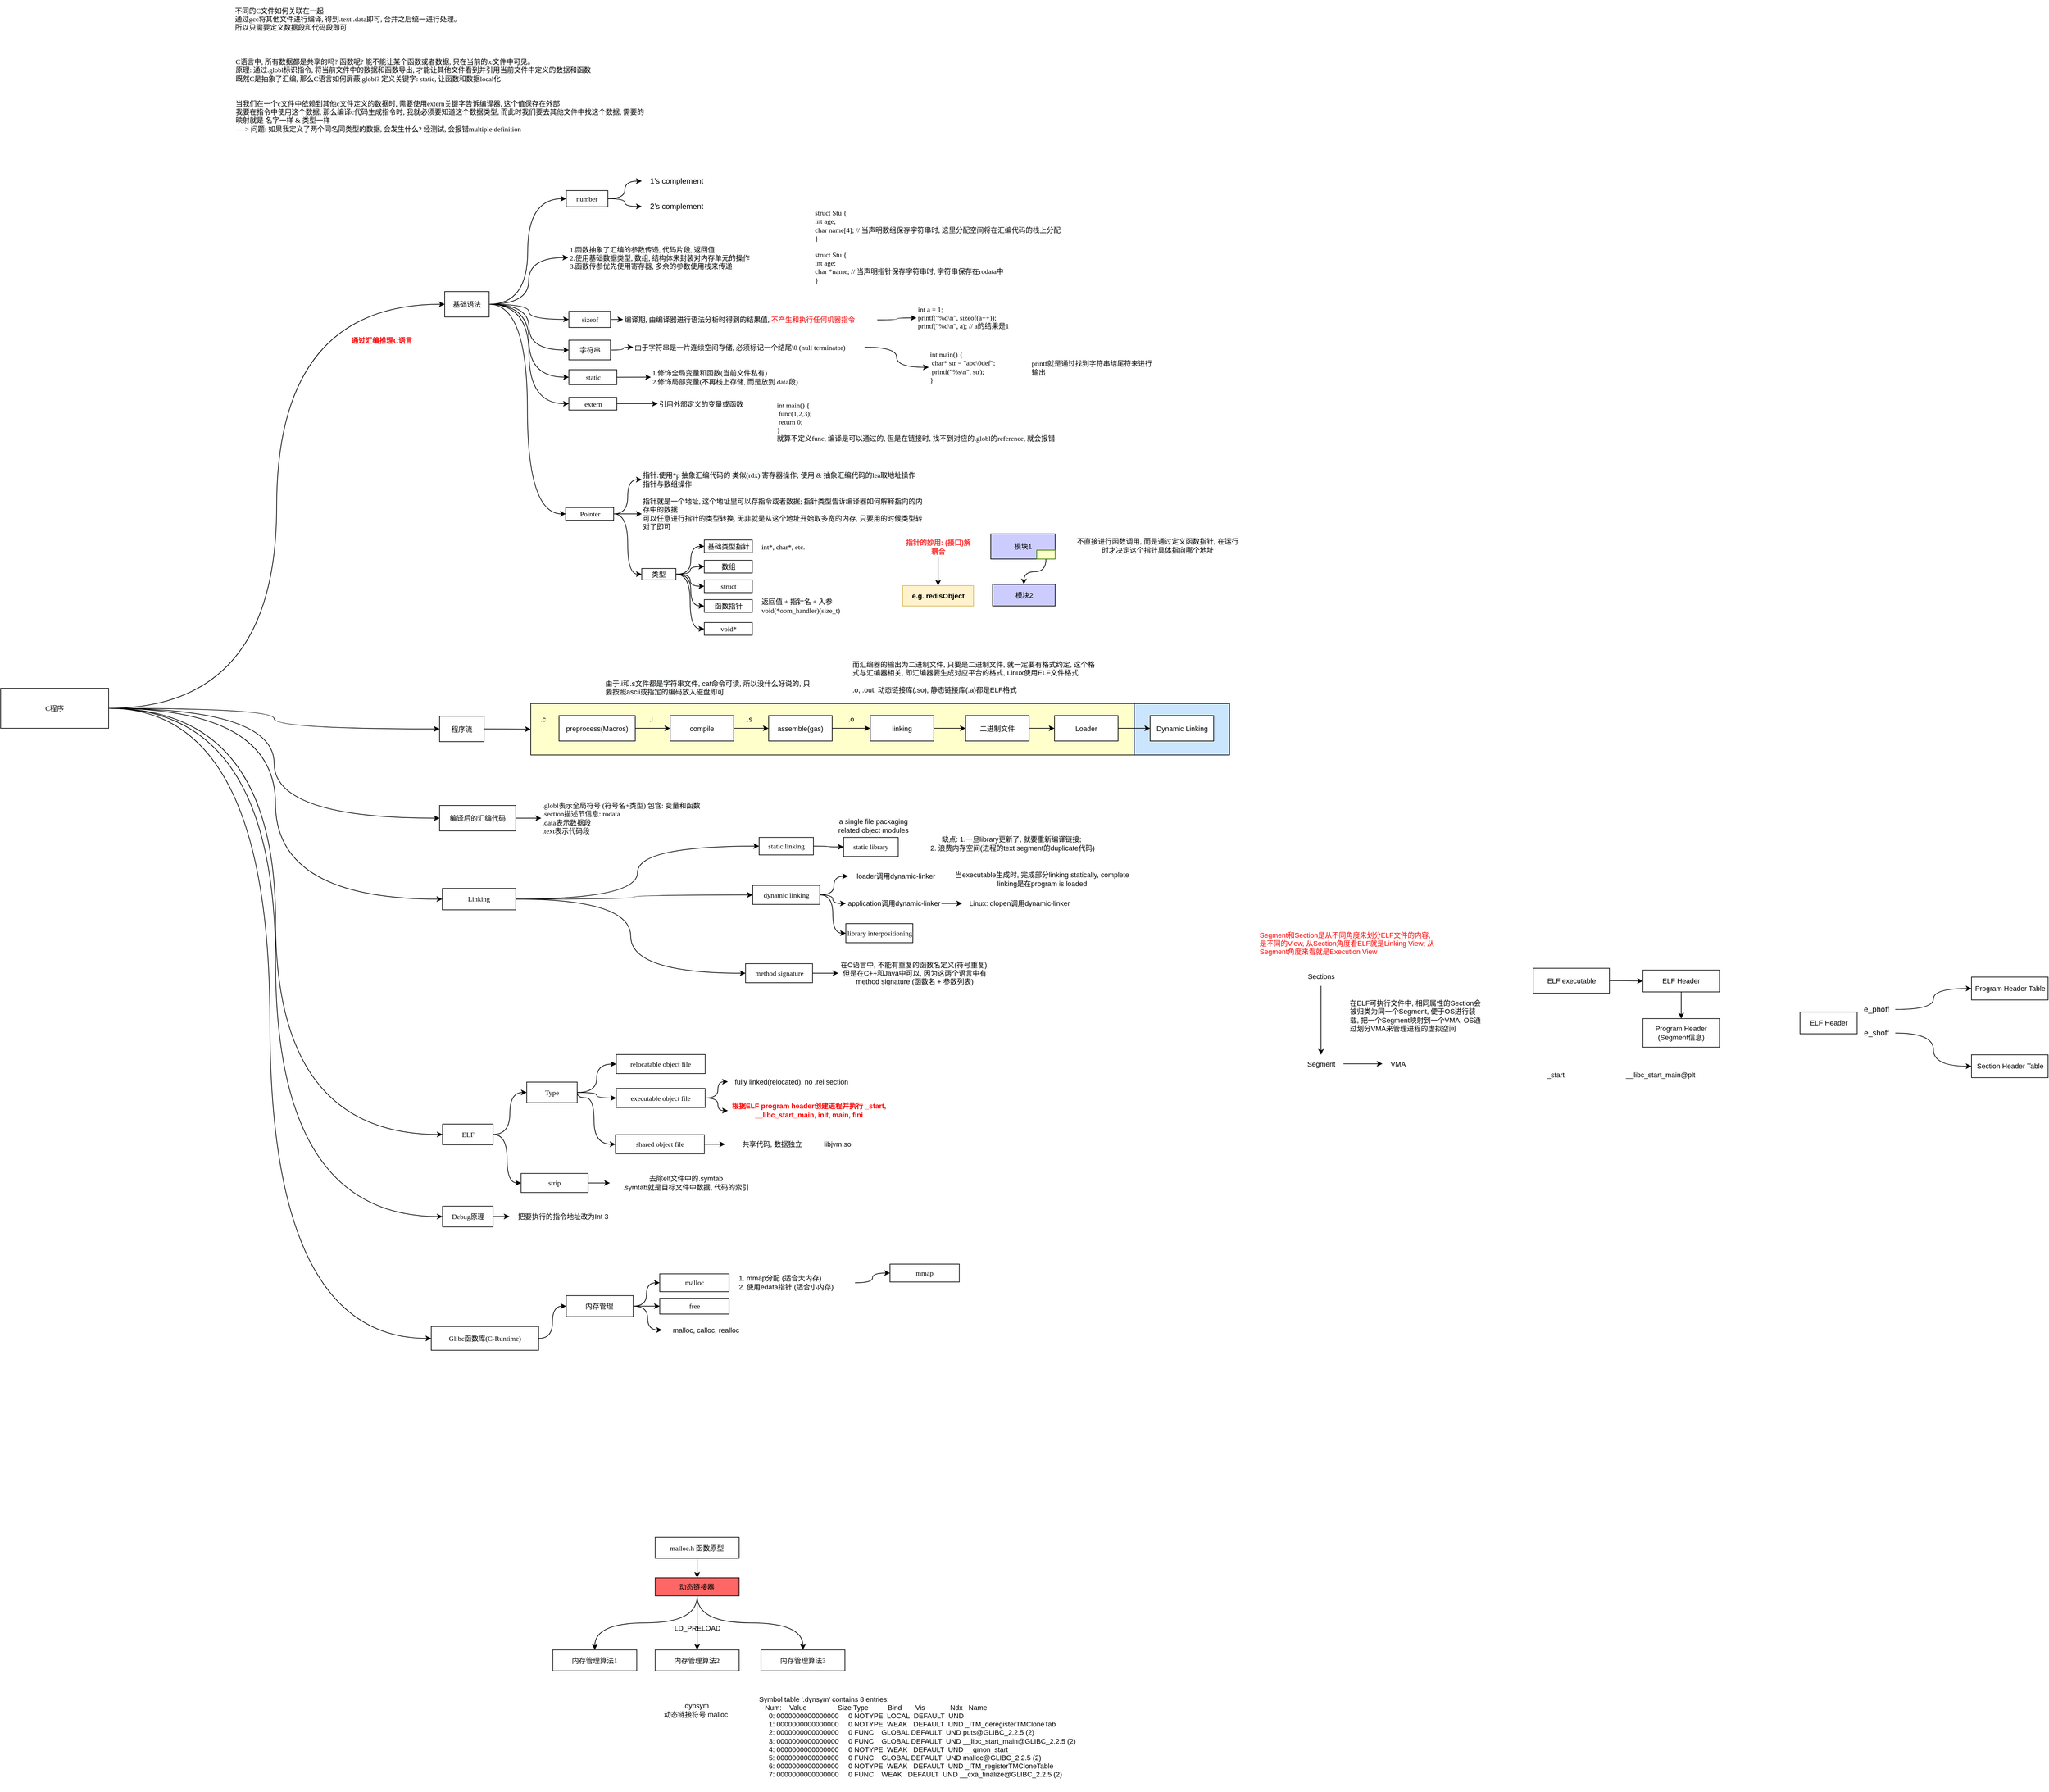 <mxfile version="22.0.0" type="github">
  <diagram id="_W9OsfXQESNlso85iVsK" name="Page-1">
    <mxGraphModel dx="-220" dy="4272" grid="1" gridSize="10" guides="1" tooltips="1" connect="1" arrows="1" fold="1" page="1" pageScale="1" pageWidth="827" pageHeight="1169" math="0" shadow="0">
      <root>
        <mxCell id="0" />
        <mxCell id="1" parent="0" />
        <mxCell id="onG2acxlvetChBkqUA75-144" value="" style="rounded=0;whiteSpace=wrap;html=1;labelBackgroundColor=none;fontSize=11;fontColor=#FFFFFF;strokeColor=#000000;strokeWidth=1;fillColor=#CCE5FF;verticalAlign=top;" parent="1" vertex="1">
          <mxGeometry x="3784.5" y="-2062.5" width="150" height="81" as="geometry" />
        </mxCell>
        <mxCell id="onG2acxlvetChBkqUA75-145" value="" style="rounded=0;whiteSpace=wrap;html=1;labelBackgroundColor=none;fontSize=11;fontColor=#000000;strokeColor=#000000;strokeWidth=1;fillColor=#FFFFCC;verticalAlign=top;" parent="1" vertex="1">
          <mxGeometry x="2834.5" y="-2062.5" width="950" height="81" as="geometry" />
        </mxCell>
        <mxCell id="onG2acxlvetChBkqUA75-156" style="edgeStyle=orthogonalEdgeStyle;curved=1;rounded=0;orthogonalLoop=1;jettySize=auto;html=1;entryX=0;entryY=0.5;entryDx=0;entryDy=0;fontFamily=Verdana;fontSize=11;fontColor=default;strokeColor=#000000;strokeWidth=1;align=left;" parent="1" source="onG2acxlvetChBkqUA75-162" target="onG2acxlvetChBkqUA75-163" edge="1">
          <mxGeometry relative="1" as="geometry" />
        </mxCell>
        <mxCell id="onG2acxlvetChBkqUA75-157" style="edgeStyle=orthogonalEdgeStyle;curved=1;rounded=0;orthogonalLoop=1;jettySize=auto;html=1;exitX=1;exitY=0.5;exitDx=0;exitDy=0;entryX=0;entryY=0.5;entryDx=0;entryDy=0;fontFamily=Verdana;fontSize=11;fontColor=#000000;strokeColor=#000000;strokeWidth=1;" parent="1" source="onG2acxlvetChBkqUA75-162" target="onG2acxlvetChBkqUA75-173" edge="1">
          <mxGeometry relative="1" as="geometry" />
        </mxCell>
        <mxCell id="onG2acxlvetChBkqUA75-158" style="edgeStyle=orthogonalEdgeStyle;curved=1;rounded=0;orthogonalLoop=1;jettySize=auto;html=1;entryX=0;entryY=0.5;entryDx=0;entryDy=0;fontSize=11;" parent="1" source="onG2acxlvetChBkqUA75-162" target="onG2acxlvetChBkqUA75-180" edge="1">
          <mxGeometry relative="1" as="geometry" />
        </mxCell>
        <mxCell id="onG2acxlvetChBkqUA75-159" style="edgeStyle=orthogonalEdgeStyle;curved=1;rounded=0;orthogonalLoop=1;jettySize=auto;html=1;entryX=0;entryY=0.5;entryDx=0;entryDy=0;fontSize=11;" parent="1" source="onG2acxlvetChBkqUA75-162" target="onG2acxlvetChBkqUA75-182" edge="1">
          <mxGeometry relative="1" as="geometry" />
        </mxCell>
        <mxCell id="onG2acxlvetChBkqUA75-160" style="edgeStyle=orthogonalEdgeStyle;curved=1;rounded=0;orthogonalLoop=1;jettySize=auto;html=1;entryX=0;entryY=0.5;entryDx=0;entryDy=0;fontSize=11;fontColor=#FF0000;" parent="1" source="onG2acxlvetChBkqUA75-162" target="onG2acxlvetChBkqUA75-204" edge="1">
          <mxGeometry relative="1" as="geometry" />
        </mxCell>
        <mxCell id="onG2acxlvetChBkqUA75-161" style="edgeStyle=orthogonalEdgeStyle;curved=1;rounded=0;orthogonalLoop=1;jettySize=auto;html=1;entryX=0;entryY=0.5;entryDx=0;entryDy=0;fontSize=11;fontColor=#000000;" parent="1" source="onG2acxlvetChBkqUA75-162" target="onG2acxlvetChBkqUA75-284" edge="1">
          <mxGeometry relative="1" as="geometry" />
        </mxCell>
        <mxCell id="H8lg16Kb9tjHfjLK9gUN-3" style="edgeStyle=orthogonalEdgeStyle;rounded=0;orthogonalLoop=1;jettySize=auto;html=1;entryX=0;entryY=0.5;entryDx=0;entryDy=0;curved=1;" edge="1" parent="1" source="onG2acxlvetChBkqUA75-162" target="H8lg16Kb9tjHfjLK9gUN-2">
          <mxGeometry relative="1" as="geometry" />
        </mxCell>
        <mxCell id="onG2acxlvetChBkqUA75-162" value="基础语法" style="rounded=0;whiteSpace=wrap;html=1;fillColor=#FFFFFF;fontFamily=Verdana;align=center;fontSize=11;" parent="1" vertex="1">
          <mxGeometry x="2699" y="-2711" width="70" height="40" as="geometry" />
        </mxCell>
        <mxCell id="onG2acxlvetChBkqUA75-163" value="&lt;font style=&quot;font-size: 11px;&quot;&gt;1.函数抽象了汇编的参数传递, 代码片段, 返回值&lt;br style=&quot;font-size: 11px;&quot;&gt;2.使用基础数据类型, 数组, 结构体来封装对内存单元的操作&lt;br style=&quot;font-size: 11px;&quot;&gt;3.函数传参优先使用寄存器, 多余的参数使用栈来传递&lt;br style=&quot;font-size: 11px;&quot;&gt;&lt;/font&gt;" style="text;html=1;strokeColor=none;fillColor=none;align=left;verticalAlign=middle;whiteSpace=wrap;rounded=0;fontFamily=Verdana;fontSize=11;fontColor=#000000;" parent="1" vertex="1">
          <mxGeometry x="2893.5" y="-2796" width="296.5" height="63" as="geometry" />
        </mxCell>
        <mxCell id="onG2acxlvetChBkqUA75-164" value="" style="edgeStyle=orthogonalEdgeStyle;curved=1;rounded=0;orthogonalLoop=1;jettySize=auto;html=1;fontFamily=Verdana;fontSize=11;fontColor=#000000;strokeColor=#000000;strokeWidth=1;align=left;" parent="1" source="onG2acxlvetChBkqUA75-165" target="onG2acxlvetChBkqUA75-166" edge="1">
          <mxGeometry relative="1" as="geometry" />
        </mxCell>
        <mxCell id="onG2acxlvetChBkqUA75-165" value="编译后的汇编代码" style="rounded=0;whiteSpace=wrap;html=1;fillColor=#FFFFFF;fontFamily=Verdana;align=center;fontSize=11;" parent="1" vertex="1">
          <mxGeometry x="2691" y="-1902" width="120" height="40" as="geometry" />
        </mxCell>
        <mxCell id="onG2acxlvetChBkqUA75-166" value=".globl表示全局符号 (符号名+类型) 包含: 变量和函数&lt;br style=&quot;font-size: 11px;&quot;&gt;.section描述节信息: rodata&lt;br style=&quot;font-size: 11px;&quot;&gt;.data表示数据段&lt;br style=&quot;font-size: 11px;&quot;&gt;.text表示代码段" style="text;html=1;strokeColor=none;fillColor=none;align=left;verticalAlign=middle;whiteSpace=wrap;rounded=0;fontFamily=Verdana;fontSize=11;fontColor=#000000;" parent="1" vertex="1">
          <mxGeometry x="2851" y="-1909.5" width="340" height="55" as="geometry" />
        </mxCell>
        <mxCell id="onG2acxlvetChBkqUA75-167" value="不同的C文件如何关联在一起&lt;br style=&quot;font-size: 11px;&quot;&gt;通过gcc将其他文件进行编译, 得到.text .data即可, 合并之后统一进行处理。 所以只需要定义数据段和代码段即可" style="text;html=1;strokeColor=none;fillColor=none;align=left;verticalAlign=middle;whiteSpace=wrap;rounded=0;fontFamily=Verdana;fontSize=11;fontColor=#000000;" parent="1" vertex="1">
          <mxGeometry x="2367.03" y="-3170" width="360" height="60" as="geometry" />
        </mxCell>
        <mxCell id="onG2acxlvetChBkqUA75-168" value="C语言中, 所有数据都是共享的吗? 函数呢? 能不能让某个函数或者数据, 只在当前的.c文件中可见。&lt;br style=&quot;font-size: 11px;&quot;&gt;原理: 通过.globl标识指令, 将当前文件中的数据和函数导出, 才能让其他文件看到并引用当前文件中定义的数据和函数&lt;br style=&quot;font-size: 11px;&quot;&gt;既然C是抽象了汇编, 那么C语言如何屏蔽.globl? 定义关键字: static, 让函数和数据local化&amp;nbsp;&lt;br style=&quot;font-size: 11px;&quot;&gt;&lt;br style=&quot;font-size: 11px;&quot;&gt;&lt;br style=&quot;font-size: 11px;&quot;&gt;当我们在一个c文件中依赖到其他c文件定义的数据时, 需要使用extern关键字告诉编译器, 这个值保存在外部&lt;br style=&quot;font-size: 11px;&quot;&gt;我要在指令中使用这个数据, 那么编译c代码生成指令时, 我就必须要知道这个数据类型, 而此时我们要去其他文件中找这个数据, 需要的映射就是 名字一样 &amp;amp; 类型一样&amp;nbsp;&lt;br style=&quot;font-size: 11px;&quot;&gt;----&amp;gt; 问题: 如果我定义了两个同名同类型的数据, 会发生什么? 经测试, 会报错multiple definition" style="text;html=1;strokeColor=none;fillColor=none;align=left;verticalAlign=middle;whiteSpace=wrap;rounded=0;fontFamily=Verdana;fontSize=11;fontColor=#000000;" parent="1" vertex="1">
          <mxGeometry x="2368.03" y="-3090" width="650.5" height="140.31" as="geometry" />
        </mxCell>
        <mxCell id="onG2acxlvetChBkqUA75-169" value="&lt;span style=&quot;color: rgb(0, 0, 0); font-size: 11px; font-style: normal; font-variant-ligatures: normal; font-variant-caps: normal; font-weight: 400; letter-spacing: normal; orphans: 2; text-indent: 0px; text-transform: none; widows: 2; word-spacing: 0px; -webkit-text-stroke-width: 0px; background-color: rgb(248, 249, 250); text-decoration-thickness: initial; text-decoration-style: initial; text-decoration-color: initial; float: none; display: inline !important;&quot;&gt;指针:使用*p 抽象汇编代码的 类似(rdx) 寄存器操作; 使用 &amp;amp; 抽象汇编代码的lea取地址操作&lt;br style=&quot;font-size: 11px;&quot;&gt;指针与数组操作&lt;br style=&quot;font-size: 11px;&quot;&gt;&lt;/span&gt;" style="text;html=1;strokeColor=none;fillColor=none;align=left;verticalAlign=middle;whiteSpace=wrap;rounded=0;fontFamily=Verdana;fontSize=11;fontColor=#FF0000;" parent="1" vertex="1">
          <mxGeometry x="3009.25" y="-2440" width="540" height="50" as="geometry" />
        </mxCell>
        <mxCell id="onG2acxlvetChBkqUA75-170" value="struct Stu {&lt;br style=&quot;font-size: 11px;&quot;&gt;int age;&lt;br style=&quot;font-size: 11px;&quot;&gt;char name[4]; // 当声明数组保存字符串时, 这里分配空间将在汇编代码的栈上分配&lt;br style=&quot;font-size: 11px;&quot;&gt;}&lt;br style=&quot;font-size: 11px;&quot;&gt;&lt;br style=&quot;font-size: 11px;&quot;&gt;struct Stu {&lt;br style=&quot;font-size: 11px;&quot;&gt;int age;&lt;br style=&quot;font-size: 11px;&quot;&gt;char *name; // 当声明指针保存字符串时, 字符串保存在rodata中&lt;br style=&quot;font-size: 11px;&quot;&gt;}" style="text;html=1;strokeColor=none;fillColor=none;align=left;verticalAlign=middle;whiteSpace=wrap;rounded=0;fontFamily=Verdana;fontSize=11;fontColor=#000000;" parent="1" vertex="1">
          <mxGeometry x="3280" y="-2840" width="429" height="115" as="geometry" />
        </mxCell>
        <mxCell id="onG2acxlvetChBkqUA75-171" value="通过汇编推理C语言" style="text;html=1;strokeColor=none;fillColor=none;align=left;verticalAlign=middle;whiteSpace=wrap;rounded=0;fontFamily=Verdana;fontSize=11;fontColor=#FF0000;fontStyle=1" parent="1" vertex="1">
          <mxGeometry x="2550" y="-2654.44" width="107.25" height="41" as="geometry" />
        </mxCell>
        <mxCell id="onG2acxlvetChBkqUA75-172" value="" style="edgeStyle=orthogonalEdgeStyle;curved=1;rounded=0;orthogonalLoop=1;jettySize=auto;html=1;fontFamily=Verdana;fontSize=11;fontColor=#000000;strokeColor=#000000;strokeWidth=1;" parent="1" source="onG2acxlvetChBkqUA75-173" target="onG2acxlvetChBkqUA75-175" edge="1">
          <mxGeometry relative="1" as="geometry" />
        </mxCell>
        <mxCell id="onG2acxlvetChBkqUA75-173" value="sizeof" style="rounded=0;whiteSpace=wrap;html=1;fillColor=#FFFFFF;fontFamily=Verdana;align=center;fontSize=11;" parent="1" vertex="1">
          <mxGeometry x="2894.5" y="-2679.94" width="65.5" height="25.5" as="geometry" />
        </mxCell>
        <mxCell id="onG2acxlvetChBkqUA75-174" value="" style="edgeStyle=orthogonalEdgeStyle;curved=1;rounded=0;orthogonalLoop=1;jettySize=auto;html=1;fontFamily=Verdana;fontSize=11;fontColor=#000000;strokeColor=#000000;strokeWidth=1;" parent="1" source="onG2acxlvetChBkqUA75-175" target="onG2acxlvetChBkqUA75-176" edge="1">
          <mxGeometry relative="1" as="geometry" />
        </mxCell>
        <mxCell id="onG2acxlvetChBkqUA75-175" value="&lt;span style=&quot;color: rgb(0, 0, 0); font-size: 11px; font-style: normal; font-variant-ligatures: normal; font-variant-caps: normal; font-weight: 400; letter-spacing: normal; orphans: 2; text-indent: 0px; text-transform: none; widows: 2; word-spacing: 0px; -webkit-text-stroke-width: 0px; background-color: rgb(248, 249, 250); text-decoration-thickness: initial; text-decoration-style: initial; text-decoration-color: initial; float: none; display: inline !important;&quot;&gt;编译期, 由编译器进行语法分析时得到的结果值, &lt;/span&gt;&lt;span style=&quot;font-size: 11px; font-style: normal; font-variant-ligatures: normal; font-variant-caps: normal; font-weight: 400; letter-spacing: normal; orphans: 2; text-indent: 0px; text-transform: none; widows: 2; word-spacing: 0px; -webkit-text-stroke-width: 0px; background-color: rgb(248, 249, 250); text-decoration-thickness: initial; text-decoration-style: initial; text-decoration-color: initial; float: none; display: inline !important;&quot;&gt;不产生和执行任何机器指令&lt;br style=&quot;font-size: 11px;&quot;&gt;&lt;/span&gt;" style="text;html=1;strokeColor=none;fillColor=none;align=left;verticalAlign=middle;whiteSpace=wrap;rounded=0;fontFamily=Verdana;fontSize=11;fontColor=#FF0000;" parent="1" vertex="1">
          <mxGeometry x="2980" y="-2680.44" width="400" height="27.75" as="geometry" />
        </mxCell>
        <mxCell id="onG2acxlvetChBkqUA75-176" value="&lt;span style=&quot;background-color: initial; font-size: 11px;&quot;&gt;int a = &lt;/span&gt;&lt;span style=&quot;background-color: initial; font-size: 11px;&quot; class=&quot;s2&quot;&gt;1&lt;/span&gt;&lt;span style=&quot;background-color: initial; font-size: 11px;&quot;&gt;;&lt;br&gt;&lt;/span&gt;&lt;span style=&quot;background-color: initial;&quot; class=&quot;s3&quot;&gt;printf&lt;/span&gt;&lt;span style=&quot;background-color: initial;&quot;&gt;(&lt;/span&gt;&lt;span style=&quot;background-color: initial;&quot; class=&quot;s4&quot;&gt;&quot;%d\n&quot;&lt;/span&gt;&lt;span style=&quot;background-color: initial;&quot;&gt;, &lt;/span&gt;&lt;span style=&quot;background-color: initial;&quot; class=&quot;s1&quot;&gt;sizeof&lt;/span&gt;&lt;span style=&quot;background-color: initial;&quot;&gt;(a++));&lt;br&gt;&lt;/span&gt;&lt;span style=&quot;background-color: initial;&quot; class=&quot;s3&quot;&gt;printf&lt;/span&gt;&lt;span style=&quot;background-color: initial;&quot;&gt;(&lt;/span&gt;&lt;span style=&quot;background-color: initial;&quot; class=&quot;s4&quot;&gt;&quot;%d\n&quot;&lt;/span&gt;&lt;span style=&quot;background-color: initial;&quot;&gt;, a); // a的结果是1&lt;/span&gt;&lt;span style=&quot;background-color: initial;&quot;&gt;&lt;br&gt;&lt;/span&gt;" style="text;html=1;strokeColor=none;fillColor=none;align=left;verticalAlign=middle;whiteSpace=wrap;rounded=0;fontFamily=Verdana;fontSize=11;fontColor=#000000;fontStyle=0" parent="1" vertex="1">
          <mxGeometry x="3441.59" y="-2699.22" width="190.88" height="59.22" as="geometry" />
        </mxCell>
        <mxCell id="onG2acxlvetChBkqUA75-179" value="" style="edgeStyle=orthogonalEdgeStyle;curved=1;rounded=0;orthogonalLoop=1;jettySize=auto;html=1;fontSize=11;" parent="1" source="onG2acxlvetChBkqUA75-180" target="onG2acxlvetChBkqUA75-183" edge="1">
          <mxGeometry relative="1" as="geometry" />
        </mxCell>
        <mxCell id="onG2acxlvetChBkqUA75-180" value="字符串" style="rounded=0;whiteSpace=wrap;html=1;fillColor=#FFFFFF;fontFamily=Verdana;align=center;fontSize=11;" parent="1" vertex="1">
          <mxGeometry x="2894.5" y="-2634.44" width="65.5" height="31" as="geometry" />
        </mxCell>
        <mxCell id="onG2acxlvetChBkqUA75-181" value="" style="edgeStyle=orthogonalEdgeStyle;curved=1;rounded=0;orthogonalLoop=1;jettySize=auto;html=1;fontSize=11;" parent="1" source="onG2acxlvetChBkqUA75-182" target="onG2acxlvetChBkqUA75-184" edge="1">
          <mxGeometry relative="1" as="geometry" />
        </mxCell>
        <mxCell id="onG2acxlvetChBkqUA75-182" value="static" style="rounded=0;whiteSpace=wrap;html=1;fillColor=#FFFFFF;fontFamily=Verdana;align=center;fontSize=11;" parent="1" vertex="1">
          <mxGeometry x="2894.5" y="-2587.94" width="75.5" height="23.5" as="geometry" />
        </mxCell>
        <mxCell id="H8lg16Kb9tjHfjLK9gUN-7" style="edgeStyle=orthogonalEdgeStyle;shape=connector;curved=1;rounded=0;orthogonalLoop=1;jettySize=auto;html=1;labelBackgroundColor=default;strokeColor=default;align=center;verticalAlign=middle;fontFamily=Helvetica;fontSize=11;fontColor=default;endArrow=classic;" edge="1" parent="1" source="onG2acxlvetChBkqUA75-183" target="onG2acxlvetChBkqUA75-305">
          <mxGeometry relative="1" as="geometry" />
        </mxCell>
        <mxCell id="onG2acxlvetChBkqUA75-183" value="由于字符串是一片连续空间存储, 必须标记一个结尾\0 (null terminator)" style="text;html=1;strokeColor=none;fillColor=none;align=left;verticalAlign=middle;whiteSpace=wrap;rounded=0;fontFamily=Verdana;fontSize=11;fontColor=#000000;" parent="1" vertex="1">
          <mxGeometry x="2995.75" y="-2640" width="364.25" height="33.06" as="geometry" />
        </mxCell>
        <mxCell id="onG2acxlvetChBkqUA75-184" value="1.修饰全局变量和函数(当前文件私有)&lt;br style=&quot;font-size: 11px;&quot;&gt;2.修饰局部变量(不再栈上存储, 而是放到.data段)" style="text;html=1;strokeColor=none;fillColor=none;align=left;verticalAlign=middle;whiteSpace=wrap;rounded=0;fontFamily=Verdana;fontSize=11;fontColor=#000000;" parent="1" vertex="1">
          <mxGeometry x="3023.63" y="-2595.19" width="315.5" height="38" as="geometry" />
        </mxCell>
        <mxCell id="onG2acxlvetChBkqUA75-185" value="" style="edgeStyle=orthogonalEdgeStyle;curved=1;rounded=0;orthogonalLoop=1;jettySize=auto;html=1;fontSize=11;" parent="1" source="onG2acxlvetChBkqUA75-186" target="onG2acxlvetChBkqUA75-188" edge="1">
          <mxGeometry relative="1" as="geometry" />
        </mxCell>
        <mxCell id="onG2acxlvetChBkqUA75-186" value="preprocess(Macros)" style="rounded=0;whiteSpace=wrap;html=1;fontSize=11;" parent="1" vertex="1">
          <mxGeometry x="2879" y="-2043.5" width="120" height="40" as="geometry" />
        </mxCell>
        <mxCell id="onG2acxlvetChBkqUA75-187" value="" style="edgeStyle=orthogonalEdgeStyle;curved=1;rounded=0;orthogonalLoop=1;jettySize=auto;html=1;fontSize=11;" parent="1" source="onG2acxlvetChBkqUA75-188" target="onG2acxlvetChBkqUA75-190" edge="1">
          <mxGeometry relative="1" as="geometry" />
        </mxCell>
        <mxCell id="onG2acxlvetChBkqUA75-188" value="compile" style="rounded=0;whiteSpace=wrap;html=1;fontSize=11;" parent="1" vertex="1">
          <mxGeometry x="3054" y="-2043.5" width="100" height="40" as="geometry" />
        </mxCell>
        <mxCell id="onG2acxlvetChBkqUA75-189" value="" style="edgeStyle=orthogonalEdgeStyle;curved=1;rounded=0;orthogonalLoop=1;jettySize=auto;html=1;fontSize=11;" parent="1" source="onG2acxlvetChBkqUA75-190" target="onG2acxlvetChBkqUA75-192" edge="1">
          <mxGeometry relative="1" as="geometry" />
        </mxCell>
        <mxCell id="onG2acxlvetChBkqUA75-190" value="assemble(gas)" style="rounded=0;whiteSpace=wrap;html=1;fontSize=11;" parent="1" vertex="1">
          <mxGeometry x="3209" y="-2043.5" width="100" height="40" as="geometry" />
        </mxCell>
        <mxCell id="onG2acxlvetChBkqUA75-191" value="" style="edgeStyle=orthogonalEdgeStyle;curved=1;rounded=0;orthogonalLoop=1;jettySize=auto;html=1;fontSize=11;" parent="1" source="onG2acxlvetChBkqUA75-192" target="onG2acxlvetChBkqUA75-194" edge="1">
          <mxGeometry relative="1" as="geometry" />
        </mxCell>
        <mxCell id="onG2acxlvetChBkqUA75-192" value="linking" style="rounded=0;whiteSpace=wrap;html=1;fontSize=11;" parent="1" vertex="1">
          <mxGeometry x="3369" y="-2043.5" width="100" height="40" as="geometry" />
        </mxCell>
        <mxCell id="onG2acxlvetChBkqUA75-193" value="" style="edgeStyle=orthogonalEdgeStyle;rounded=0;orthogonalLoop=1;jettySize=auto;html=1;fontSize=11;" parent="1" source="onG2acxlvetChBkqUA75-194" target="onG2acxlvetChBkqUA75-202" edge="1">
          <mxGeometry relative="1" as="geometry" />
        </mxCell>
        <mxCell id="onG2acxlvetChBkqUA75-194" value="二进制文件" style="rounded=0;whiteSpace=wrap;html=1;fontSize=11;" parent="1" vertex="1">
          <mxGeometry x="3519" y="-2043.5" width="100" height="40" as="geometry" />
        </mxCell>
        <mxCell id="onG2acxlvetChBkqUA75-195" value="int main() {&lt;br style=&quot;font-size: 11px;&quot;&gt;&lt;span style=&quot;white-space: pre; font-size: 11px;&quot;&gt; &lt;/span&gt;func(1,2,3);&lt;br style=&quot;font-size: 11px;&quot;&gt;&lt;span style=&quot;white-space: pre; font-size: 11px;&quot;&gt; &lt;/span&gt;return 0;&lt;br style=&quot;font-size: 11px;&quot;&gt;}&lt;br style=&quot;font-size: 11px;&quot;&gt;就算不定义func, 编译是可以通过的, 但是在链接时, 找不到对应的.globl的reference, 就会报错" style="text;html=1;strokeColor=none;fillColor=none;align=left;verticalAlign=middle;whiteSpace=wrap;rounded=0;fontFamily=Verdana;fontSize=11;fontColor=#000000;" parent="1" vertex="1">
          <mxGeometry x="3219.5" y="-2544.44" width="440.5" height="76.5" as="geometry" />
        </mxCell>
        <mxCell id="onG2acxlvetChBkqUA75-196" value=".c" style="text;html=1;strokeColor=none;fillColor=none;align=center;verticalAlign=middle;whiteSpace=wrap;rounded=0;fontSize=11;" parent="1" vertex="1">
          <mxGeometry x="2824" y="-2053.5" width="60" height="30" as="geometry" />
        </mxCell>
        <mxCell id="onG2acxlvetChBkqUA75-197" value=".s" style="text;html=1;strokeColor=none;fillColor=none;align=center;verticalAlign=middle;whiteSpace=wrap;rounded=0;fontSize=11;" parent="1" vertex="1">
          <mxGeometry x="3149" y="-2053.5" width="60" height="30" as="geometry" />
        </mxCell>
        <mxCell id="onG2acxlvetChBkqUA75-198" value="而汇编器的输出为二进制文件, 只要是二进制文件, 就一定要有格式约定, 这个格式与汇编器相关, 即汇编器要生成对应平台的格式, Linux使用ELF文件格式&lt;br style=&quot;font-size: 11px;&quot;&gt;&lt;br style=&quot;font-size: 11px;&quot;&gt;&lt;span style=&quot;text-align: center; font-size: 11px;&quot;&gt;.o, .out, 动态链接库(.so), 静态链接库(.a)都是ELF格式&lt;/span&gt;" style="text;html=1;strokeColor=none;fillColor=none;align=left;verticalAlign=middle;whiteSpace=wrap;rounded=0;fontSize=11;" parent="1" vertex="1">
          <mxGeometry x="3339.13" y="-2141.5" width="388.37" height="75.5" as="geometry" />
        </mxCell>
        <mxCell id="onG2acxlvetChBkqUA75-199" value=".i" style="text;html=1;strokeColor=none;fillColor=none;align=center;verticalAlign=middle;whiteSpace=wrap;rounded=0;fontSize=11;" parent="1" vertex="1">
          <mxGeometry x="2994" y="-2053.5" width="60" height="30" as="geometry" />
        </mxCell>
        <mxCell id="onG2acxlvetChBkqUA75-200" value=".o" style="text;html=1;strokeColor=none;fillColor=none;align=center;verticalAlign=middle;whiteSpace=wrap;rounded=0;fontSize=11;" parent="1" vertex="1">
          <mxGeometry x="3309" y="-2053.5" width="60" height="30" as="geometry" />
        </mxCell>
        <mxCell id="onG2acxlvetChBkqUA75-201" value="" style="edgeStyle=orthogonalEdgeStyle;curved=1;rounded=0;orthogonalLoop=1;jettySize=auto;html=1;fontSize=11;fontColor=#000000;" parent="1" source="onG2acxlvetChBkqUA75-202" target="onG2acxlvetChBkqUA75-236" edge="1">
          <mxGeometry relative="1" as="geometry" />
        </mxCell>
        <mxCell id="onG2acxlvetChBkqUA75-202" value="Loader" style="rounded=0;whiteSpace=wrap;html=1;fontSize=11;" parent="1" vertex="1">
          <mxGeometry x="3659" y="-2043.5" width="100" height="40" as="geometry" />
        </mxCell>
        <mxCell id="onG2acxlvetChBkqUA75-203" value="" style="edgeStyle=orthogonalEdgeStyle;curved=1;rounded=0;orthogonalLoop=1;jettySize=auto;html=1;fontSize=11;fontColor=#FFFFFF;fillColor=#CCE5FF;" parent="1" source="onG2acxlvetChBkqUA75-204" target="onG2acxlvetChBkqUA75-205" edge="1">
          <mxGeometry relative="1" as="geometry" />
        </mxCell>
        <mxCell id="onG2acxlvetChBkqUA75-204" value="extern" style="rounded=0;whiteSpace=wrap;html=1;fillColor=#FFFFFF;fontFamily=Verdana;align=center;fontSize=11;" parent="1" vertex="1">
          <mxGeometry x="2894.5" y="-2544.44" width="75.5" height="20" as="geometry" />
        </mxCell>
        <mxCell id="onG2acxlvetChBkqUA75-205" value="引用外部定义的变量或函数" style="text;html=1;strokeColor=none;fillColor=none;align=left;verticalAlign=middle;whiteSpace=wrap;rounded=0;fontFamily=Verdana;fontSize=11;fontColor=#000000;" parent="1" vertex="1">
          <mxGeometry x="3034.5" y="-2544.44" width="175.5" height="20" as="geometry" />
        </mxCell>
        <mxCell id="onG2acxlvetChBkqUA75-206" style="edgeStyle=orthogonalEdgeStyle;curved=1;rounded=0;orthogonalLoop=1;jettySize=auto;html=1;entryX=0;entryY=0.5;entryDx=0;entryDy=0;fontSize=11;fontColor=#FF0000;" parent="1" source="onG2acxlvetChBkqUA75-209" target="onG2acxlvetChBkqUA75-215" edge="1">
          <mxGeometry relative="1" as="geometry" />
        </mxCell>
        <mxCell id="onG2acxlvetChBkqUA75-207" style="edgeStyle=orthogonalEdgeStyle;curved=1;rounded=0;orthogonalLoop=1;jettySize=auto;html=1;entryX=0;entryY=0.5;entryDx=0;entryDy=0;fontSize=11;fontColor=#FF0000;" parent="1" source="onG2acxlvetChBkqUA75-209" target="onG2acxlvetChBkqUA75-213" edge="1">
          <mxGeometry relative="1" as="geometry" />
        </mxCell>
        <mxCell id="onG2acxlvetChBkqUA75-208" style="edgeStyle=orthogonalEdgeStyle;curved=1;rounded=0;orthogonalLoop=1;jettySize=auto;html=1;entryX=0;entryY=0.5;entryDx=0;entryDy=0;fontColor=#FF8000;fontSize=11;" parent="1" source="onG2acxlvetChBkqUA75-209" target="onG2acxlvetChBkqUA75-264" edge="1">
          <mxGeometry relative="1" as="geometry" />
        </mxCell>
        <mxCell id="onG2acxlvetChBkqUA75-209" value="Linking" style="rounded=0;whiteSpace=wrap;html=1;fillColor=#FFFFFF;fontFamily=Verdana;align=center;fontSize=11;" parent="1" vertex="1">
          <mxGeometry x="2695.25" y="-1771.46" width="115.75" height="33.75" as="geometry" />
        </mxCell>
        <mxCell id="onG2acxlvetChBkqUA75-210" style="edgeStyle=orthogonalEdgeStyle;curved=1;rounded=0;orthogonalLoop=1;jettySize=auto;html=1;entryX=0;entryY=0.5;entryDx=0;entryDy=0;fontSize=11;fontColor=#000000;" parent="1" source="onG2acxlvetChBkqUA75-213" target="onG2acxlvetChBkqUA75-237" edge="1">
          <mxGeometry relative="1" as="geometry" />
        </mxCell>
        <mxCell id="onG2acxlvetChBkqUA75-211" style="edgeStyle=orthogonalEdgeStyle;curved=1;rounded=0;orthogonalLoop=1;jettySize=auto;html=1;entryX=0;entryY=0.5;entryDx=0;entryDy=0;fontSize=11;fontColor=#000000;" parent="1" source="onG2acxlvetChBkqUA75-213" target="onG2acxlvetChBkqUA75-239" edge="1">
          <mxGeometry relative="1" as="geometry" />
        </mxCell>
        <mxCell id="onG2acxlvetChBkqUA75-212" style="edgeStyle=orthogonalEdgeStyle;curved=1;rounded=0;orthogonalLoop=1;jettySize=auto;html=1;entryX=0;entryY=0.5;entryDx=0;entryDy=0;fontColor=#FF8000;fontSize=11;" parent="1" source="onG2acxlvetChBkqUA75-213" target="onG2acxlvetChBkqUA75-280" edge="1">
          <mxGeometry relative="1" as="geometry" />
        </mxCell>
        <mxCell id="onG2acxlvetChBkqUA75-213" value="dynamic linking" style="rounded=0;whiteSpace=wrap;html=1;fillColor=#FFFFFF;fontFamily=Verdana;align=center;fontSize=11;" parent="1" vertex="1">
          <mxGeometry x="3184" y="-1776.21" width="105.5" height="30" as="geometry" />
        </mxCell>
        <mxCell id="onG2acxlvetChBkqUA75-214" style="edgeStyle=orthogonalEdgeStyle;curved=1;rounded=0;orthogonalLoop=1;jettySize=auto;html=1;entryX=0;entryY=0.5;entryDx=0;entryDy=0;fontSize=11;fontColor=#000000;fillColor=#CCE5FF;" parent="1" source="onG2acxlvetChBkqUA75-215" target="onG2acxlvetChBkqUA75-218" edge="1">
          <mxGeometry relative="1" as="geometry" />
        </mxCell>
        <mxCell id="onG2acxlvetChBkqUA75-215" value="static linking" style="rounded=0;whiteSpace=wrap;html=1;fillColor=#FFFFFF;fontFamily=Verdana;align=center;fontSize=11;" parent="1" vertex="1">
          <mxGeometry x="3194" y="-1851.71" width="85.5" height="27.5" as="geometry" />
        </mxCell>
        <mxCell id="onG2acxlvetChBkqUA75-216" style="edgeStyle=orthogonalEdgeStyle;curved=1;rounded=0;orthogonalLoop=1;jettySize=auto;html=1;entryX=0;entryY=0.5;entryDx=0;entryDy=0;fontSize=11;fontColor=#FFFFFF;fillColor=#CCE5FF;" parent="1" source="onG2acxlvetChBkqUA75-217" target="onG2acxlvetChBkqUA75-145" edge="1">
          <mxGeometry relative="1" as="geometry" />
        </mxCell>
        <mxCell id="onG2acxlvetChBkqUA75-217" value="程序流" style="rounded=0;whiteSpace=wrap;html=1;fillColor=#FFFFFF;fontFamily=Verdana;align=center;fontSize=11;" parent="1" vertex="1">
          <mxGeometry x="2691" y="-2042.5" width="70" height="40" as="geometry" />
        </mxCell>
        <mxCell id="onG2acxlvetChBkqUA75-218" value="static library" style="rounded=0;whiteSpace=wrap;html=1;fillColor=#FFFFFF;fontFamily=Verdana;align=center;fontSize=11;" parent="1" vertex="1">
          <mxGeometry x="3327" y="-1851.71" width="86" height="30" as="geometry" />
        </mxCell>
        <mxCell id="onG2acxlvetChBkqUA75-219" value="a single file packaging related object modules" style="text;html=1;strokeColor=none;fillColor=none;align=center;verticalAlign=middle;whiteSpace=wrap;rounded=0;labelBackgroundColor=none;fontSize=11;fontColor=#000000;" parent="1" vertex="1">
          <mxGeometry x="3313.5" y="-1885.21" width="120" height="30" as="geometry" />
        </mxCell>
        <mxCell id="onG2acxlvetChBkqUA75-220" style="edgeStyle=orthogonalEdgeStyle;rounded=0;orthogonalLoop=1;jettySize=auto;html=1;entryX=0;entryY=0.5;entryDx=0;entryDy=0;fontSize=11;fontColor=#000000;curved=1;exitX=1;exitY=0.5;exitDx=0;exitDy=0;" parent="1" source="onG2acxlvetChBkqUA75-271" target="onG2acxlvetChBkqUA75-226" edge="1">
          <mxGeometry relative="1" as="geometry">
            <mxPoint x="2912.63" y="-1442.033" as="sourcePoint" />
          </mxGeometry>
        </mxCell>
        <mxCell id="onG2acxlvetChBkqUA75-221" style="edgeStyle=orthogonalEdgeStyle;curved=1;rounded=0;orthogonalLoop=1;jettySize=auto;html=1;entryX=0;entryY=0.5;entryDx=0;entryDy=0;fontSize=11;fontColor=#000000;exitX=1;exitY=0.5;exitDx=0;exitDy=0;" parent="1" source="onG2acxlvetChBkqUA75-271" target="onG2acxlvetChBkqUA75-229" edge="1">
          <mxGeometry relative="1" as="geometry">
            <mxPoint x="2912.63" y="-1442.033" as="sourcePoint" />
          </mxGeometry>
        </mxCell>
        <mxCell id="onG2acxlvetChBkqUA75-222" style="edgeStyle=orthogonalEdgeStyle;curved=1;rounded=0;orthogonalLoop=1;jettySize=auto;html=1;entryX=0;entryY=0.5;entryDx=0;entryDy=0;fontSize=11;fontColor=#000000;exitX=1;exitY=0.5;exitDx=0;exitDy=0;" parent="1" source="onG2acxlvetChBkqUA75-271" target="onG2acxlvetChBkqUA75-232" edge="1">
          <mxGeometry relative="1" as="geometry">
            <mxPoint x="2912.63" y="-1442.033" as="sourcePoint" />
            <Array as="points">
              <mxPoint x="2934.13" y="-1441.79" />
              <mxPoint x="2934.13" y="-1368.79" />
            </Array>
          </mxGeometry>
        </mxCell>
        <mxCell id="onG2acxlvetChBkqUA75-223" style="edgeStyle=orthogonalEdgeStyle;curved=1;rounded=0;orthogonalLoop=1;jettySize=auto;html=1;entryX=0;entryY=0.5;entryDx=0;entryDy=0;fontSize=11;" parent="1" source="onG2acxlvetChBkqUA75-225" target="onG2acxlvetChBkqUA75-271" edge="1">
          <mxGeometry relative="1" as="geometry" />
        </mxCell>
        <mxCell id="onG2acxlvetChBkqUA75-224" style="edgeStyle=orthogonalEdgeStyle;curved=1;rounded=0;orthogonalLoop=1;jettySize=auto;html=1;entryX=0;entryY=0.5;entryDx=0;entryDy=0;fontSize=11;" parent="1" source="onG2acxlvetChBkqUA75-225" target="onG2acxlvetChBkqUA75-270" edge="1">
          <mxGeometry relative="1" as="geometry" />
        </mxCell>
        <UserObject label="ELF" link="https://app.diagrams.net/?mode=github#Hhaoboliu66%2FDiagram%2Fmain%2Felf.drawio" id="onG2acxlvetChBkqUA75-225">
          <mxCell style="rounded=0;whiteSpace=wrap;html=1;fillColor=#FFFFFF;fontFamily=Verdana;align=center;fontSize=11;" parent="1" vertex="1">
            <mxGeometry x="2695.63" y="-1400.38" width="79.5" height="32.5" as="geometry" />
          </mxCell>
        </UserObject>
        <mxCell id="onG2acxlvetChBkqUA75-226" value="relocatable object file" style="rounded=0;whiteSpace=wrap;html=1;fillColor=#FFFFFF;fontFamily=Verdana;align=center;fontSize=11;" parent="1" vertex="1">
          <mxGeometry x="2969.13" y="-1510" width="140" height="30" as="geometry" />
        </mxCell>
        <mxCell id="onG2acxlvetChBkqUA75-227" value="" style="edgeStyle=orthogonalEdgeStyle;rounded=0;orthogonalLoop=1;jettySize=auto;html=1;fontSize=11;fontColor=#000000;curved=1;entryX=0;entryY=0.5;entryDx=0;entryDy=0;" parent="1" source="onG2acxlvetChBkqUA75-229" target="onG2acxlvetChBkqUA75-230" edge="1">
          <mxGeometry relative="1" as="geometry">
            <mxPoint x="3147.88" y="-1468.5" as="targetPoint" />
          </mxGeometry>
        </mxCell>
        <mxCell id="onG2acxlvetChBkqUA75-228" value="" style="edgeStyle=orthogonalEdgeStyle;curved=1;rounded=0;orthogonalLoop=1;jettySize=auto;html=1;entryX=0;entryY=0.5;entryDx=0;entryDy=0;fontSize=11;" parent="1" source="onG2acxlvetChBkqUA75-229" target="onG2acxlvetChBkqUA75-259" edge="1">
          <mxGeometry relative="1" as="geometry">
            <mxPoint x="3144.88" y="-1414.328" as="targetPoint" />
          </mxGeometry>
        </mxCell>
        <mxCell id="onG2acxlvetChBkqUA75-229" value="executable object file" style="rounded=0;whiteSpace=wrap;html=1;fillColor=#FFFFFF;fontFamily=Verdana;align=center;fontSize=11;" parent="1" vertex="1">
          <mxGeometry x="2969.13" y="-1456.5" width="140" height="30" as="geometry" />
        </mxCell>
        <mxCell id="onG2acxlvetChBkqUA75-230" value="fully linked(relocated), no .rel section" style="text;html=1;strokeColor=none;fillColor=none;align=center;verticalAlign=middle;whiteSpace=wrap;rounded=0;labelBackgroundColor=none;fontSize=11;fontColor=#000000;" parent="1" vertex="1">
          <mxGeometry x="3144.88" y="-1485.09" width="200" height="36" as="geometry" />
        </mxCell>
        <mxCell id="onG2acxlvetChBkqUA75-231" value="" style="edgeStyle=orthogonalEdgeStyle;rounded=0;orthogonalLoop=1;jettySize=auto;html=1;fontSize=11;" parent="1" source="onG2acxlvetChBkqUA75-232" target="onG2acxlvetChBkqUA75-258" edge="1">
          <mxGeometry relative="1" as="geometry" />
        </mxCell>
        <mxCell id="onG2acxlvetChBkqUA75-232" value="shared object file" style="rounded=0;whiteSpace=wrap;html=1;fillColor=#FFFFFF;fontFamily=Verdana;align=center;fontSize=11;" parent="1" vertex="1">
          <mxGeometry x="2967.88" y="-1383.7" width="140" height="30" as="geometry" />
        </mxCell>
        <mxCell id="onG2acxlvetChBkqUA75-233" style="edgeStyle=orthogonalEdgeStyle;rounded=0;orthogonalLoop=1;jettySize=auto;html=1;exitX=0.5;exitY=1;exitDx=0;exitDy=0;fontSize=11;fontColor=#000000;" parent="1" edge="1">
          <mxGeometry relative="1" as="geometry">
            <mxPoint x="3033.76" y="-1337.8" as="sourcePoint" />
            <mxPoint x="3033.76" y="-1337.8" as="targetPoint" />
          </mxGeometry>
        </mxCell>
        <mxCell id="onG2acxlvetChBkqUA75-234" value="缺点: 1.一旦library更新了, 就要重新编译链接;&amp;nbsp;&lt;br style=&quot;font-size: 11px;&quot;&gt;2. 浪费内存空间(进程的text segment的duplicate代码)" style="text;html=1;strokeColor=none;fillColor=none;align=center;verticalAlign=middle;whiteSpace=wrap;rounded=0;labelBackgroundColor=none;fontSize=11;fontColor=#000000;" parent="1" vertex="1">
          <mxGeometry x="3457.5" y="-1861.71" width="270" height="40" as="geometry" />
        </mxCell>
        <mxCell id="onG2acxlvetChBkqUA75-235" value="当executable生成时, 完成部分linking statically, complete linking是在program is loaded" style="text;html=1;strokeColor=none;fillColor=none;align=center;verticalAlign=middle;whiteSpace=wrap;rounded=0;labelBackgroundColor=none;fontSize=11;fontColor=#000000;" parent="1" vertex="1">
          <mxGeometry x="3494" y="-1806.21" width="290.5" height="40" as="geometry" />
        </mxCell>
        <mxCell id="onG2acxlvetChBkqUA75-236" value="Dynamic Linking" style="rounded=0;whiteSpace=wrap;html=1;fontSize=11;" parent="1" vertex="1">
          <mxGeometry x="3809.5" y="-2043.5" width="100" height="40" as="geometry" />
        </mxCell>
        <mxCell id="onG2acxlvetChBkqUA75-237" value="loader调用dynamic-linker" style="text;html=1;strokeColor=none;fillColor=none;align=center;verticalAlign=middle;whiteSpace=wrap;rounded=0;labelBackgroundColor=none;fontSize=11;fontColor=#000000;" parent="1" vertex="1">
          <mxGeometry x="3334" y="-1800.71" width="150.5" height="20" as="geometry" />
        </mxCell>
        <mxCell id="onG2acxlvetChBkqUA75-238" value="" style="edgeStyle=orthogonalEdgeStyle;curved=1;rounded=0;orthogonalLoop=1;jettySize=auto;html=1;fontSize=11;fontColor=#000000;" parent="1" source="onG2acxlvetChBkqUA75-239" target="onG2acxlvetChBkqUA75-240" edge="1">
          <mxGeometry relative="1" as="geometry" />
        </mxCell>
        <mxCell id="onG2acxlvetChBkqUA75-239" value="application调用dynamic-linker" style="text;html=1;strokeColor=none;fillColor=none;align=center;verticalAlign=middle;whiteSpace=wrap;rounded=0;labelBackgroundColor=none;fontSize=11;fontColor=#000000;" parent="1" vertex="1">
          <mxGeometry x="3330.5" y="-1757.71" width="150.5" height="20" as="geometry" />
        </mxCell>
        <mxCell id="onG2acxlvetChBkqUA75-240" value="Linux: dlopen调用dynamic-linker" style="text;html=1;strokeColor=none;fillColor=none;align=center;verticalAlign=middle;whiteSpace=wrap;rounded=0;labelBackgroundColor=none;fontSize=11;fontColor=#000000;" parent="1" vertex="1">
          <mxGeometry x="3513.5" y="-1755.21" width="180.25" height="15" as="geometry" />
        </mxCell>
        <mxCell id="onG2acxlvetChBkqUA75-241" value="" style="edgeStyle=orthogonalEdgeStyle;curved=1;rounded=0;orthogonalLoop=1;jettySize=auto;html=1;fontSize=11;" parent="1" source="onG2acxlvetChBkqUA75-242" target="onG2acxlvetChBkqUA75-244" edge="1">
          <mxGeometry relative="1" as="geometry" />
        </mxCell>
        <mxCell id="onG2acxlvetChBkqUA75-242" value="Sections" style="text;html=1;strokeColor=none;fillColor=none;align=center;verticalAlign=middle;whiteSpace=wrap;rounded=0;fontSize=11;" parent="1" vertex="1">
          <mxGeometry x="4048.5" y="-1648" width="60" height="30" as="geometry" />
        </mxCell>
        <mxCell id="onG2acxlvetChBkqUA75-243" value="" style="edgeStyle=orthogonalEdgeStyle;curved=1;rounded=0;orthogonalLoop=1;jettySize=auto;html=1;fontSize=11;" parent="1" edge="1">
          <mxGeometry relative="1" as="geometry">
            <mxPoint x="4113.8" y="-1495.42" as="sourcePoint" />
            <mxPoint x="4175.3" y="-1495.42" as="targetPoint" />
          </mxGeometry>
        </mxCell>
        <mxCell id="onG2acxlvetChBkqUA75-244" value="Segment" style="text;html=1;strokeColor=none;fillColor=none;align=center;verticalAlign=middle;whiteSpace=wrap;rounded=0;fontSize=11;" parent="1" vertex="1">
          <mxGeometry x="4048.5" y="-1509.59" width="60" height="30" as="geometry" />
        </mxCell>
        <mxCell id="onG2acxlvetChBkqUA75-245" value="VMA" style="text;html=1;strokeColor=none;fillColor=none;align=center;verticalAlign=middle;whiteSpace=wrap;rounded=0;fontSize=11;" parent="1" vertex="1">
          <mxGeometry x="4170" y="-1509.59" width="60" height="30" as="geometry" />
        </mxCell>
        <mxCell id="onG2acxlvetChBkqUA75-246" value="在ELF可执行文件中, 相同属性的Section会被归类为同一个Segment, 便于OS进行装载, 把一个Segment映射到一个VMA, OS通过划分VMA来管理进程的虚拟空间" style="text;html=1;strokeColor=none;fillColor=none;align=left;verticalAlign=middle;whiteSpace=wrap;rounded=0;fontSize=11;" parent="1" vertex="1">
          <mxGeometry x="4121.5" y="-1599.59" width="210" height="57" as="geometry" />
        </mxCell>
        <mxCell id="onG2acxlvetChBkqUA75-247" value="&lt;font color=&quot;#ff0000&quot; style=&quot;font-size: 11px;&quot;&gt;Segment和Section是从不同角度来划分ELF文件的内容, 是不同的View, 从Section角度看ELF就是Linking View; 从Segment角度来看就是Execution View&lt;/font&gt;" style="text;html=1;strokeColor=none;fillColor=none;align=left;verticalAlign=middle;whiteSpace=wrap;rounded=0;fontSize=11;" parent="1" vertex="1">
          <mxGeometry x="3980" y="-1716" width="284" height="61" as="geometry" />
        </mxCell>
        <mxCell id="onG2acxlvetChBkqUA75-248" style="edgeStyle=orthogonalEdgeStyle;curved=1;rounded=0;orthogonalLoop=1;jettySize=auto;html=1;entryX=0;entryY=0.5;entryDx=0;entryDy=0;fontColor=#000000;fontSize=11;" parent="1" source="onG2acxlvetChBkqUA75-254" target="onG2acxlvetChBkqUA75-165" edge="1">
          <mxGeometry relative="1" as="geometry" />
        </mxCell>
        <mxCell id="onG2acxlvetChBkqUA75-249" style="edgeStyle=orthogonalEdgeStyle;curved=1;rounded=0;orthogonalLoop=1;jettySize=auto;html=1;entryX=0;entryY=0.5;entryDx=0;entryDy=0;fontColor=#000000;fontSize=11;" parent="1" source="onG2acxlvetChBkqUA75-254" target="onG2acxlvetChBkqUA75-209" edge="1">
          <mxGeometry relative="1" as="geometry" />
        </mxCell>
        <mxCell id="onG2acxlvetChBkqUA75-250" style="edgeStyle=orthogonalEdgeStyle;curved=1;rounded=0;orthogonalLoop=1;jettySize=auto;html=1;entryX=0;entryY=0.5;entryDx=0;entryDy=0;fontColor=#000000;fontSize=11;" parent="1" source="onG2acxlvetChBkqUA75-254" target="onG2acxlvetChBkqUA75-225" edge="1">
          <mxGeometry relative="1" as="geometry" />
        </mxCell>
        <mxCell id="onG2acxlvetChBkqUA75-251" style="edgeStyle=orthogonalEdgeStyle;curved=1;rounded=0;orthogonalLoop=1;jettySize=auto;html=1;entryX=0;entryY=0.5;entryDx=0;entryDy=0;fontColor=#000000;fontSize=11;" parent="1" source="onG2acxlvetChBkqUA75-254" target="onG2acxlvetChBkqUA75-217" edge="1">
          <mxGeometry relative="1" as="geometry" />
        </mxCell>
        <mxCell id="onG2acxlvetChBkqUA75-252" style="edgeStyle=orthogonalEdgeStyle;rounded=0;orthogonalLoop=1;jettySize=auto;html=1;entryX=0;entryY=0.5;entryDx=0;entryDy=0;curved=1;fontSize=11;" parent="1" source="onG2acxlvetChBkqUA75-254" target="onG2acxlvetChBkqUA75-261" edge="1">
          <mxGeometry relative="1" as="geometry" />
        </mxCell>
        <mxCell id="onG2acxlvetChBkqUA75-253" style="edgeStyle=orthogonalEdgeStyle;rounded=0;orthogonalLoop=1;jettySize=auto;html=1;entryX=0;entryY=0.5;entryDx=0;entryDy=0;curved=1;fontSize=11;" parent="1" source="onG2acxlvetChBkqUA75-254" target="onG2acxlvetChBkqUA75-267" edge="1">
          <mxGeometry relative="1" as="geometry" />
        </mxCell>
        <mxCell id="qvjmshA6DQtf6-69wwgu-1" style="edgeStyle=orthogonalEdgeStyle;rounded=0;orthogonalLoop=1;jettySize=auto;html=1;entryX=0;entryY=0.5;entryDx=0;entryDy=0;curved=1;fontSize=11;" parent="1" source="onG2acxlvetChBkqUA75-254" target="onG2acxlvetChBkqUA75-162" edge="1">
          <mxGeometry relative="1" as="geometry" />
        </mxCell>
        <mxCell id="onG2acxlvetChBkqUA75-254" value="C程序" style="rounded=0;whiteSpace=wrap;html=1;fillColor=#FFFFFF;fontFamily=Verdana;align=center;fontSize=11;" parent="1" vertex="1">
          <mxGeometry x="2000" y="-2086.5" width="170" height="63" as="geometry" />
        </mxCell>
        <mxCell id="onG2acxlvetChBkqUA75-257" value="libjvm.so" style="text;html=1;strokeColor=none;fillColor=none;align=center;verticalAlign=middle;whiteSpace=wrap;rounded=0;fontSize=11;fontColor=#000000;" parent="1" vertex="1">
          <mxGeometry x="3279.63" y="-1385.45" width="75" height="33.5" as="geometry" />
        </mxCell>
        <mxCell id="onG2acxlvetChBkqUA75-258" value="共享代码, 数据独立" style="text;html=1;strokeColor=none;fillColor=none;align=center;verticalAlign=middle;whiteSpace=wrap;rounded=0;labelBackgroundColor=none;fontSize=11;fontColor=#000000;" parent="1" vertex="1">
          <mxGeometry x="3140.51" y="-1386.7" width="147.25" height="36" as="geometry" />
        </mxCell>
        <mxCell id="onG2acxlvetChBkqUA75-259" value="根据ELF program header创建进程并执行 _start, __libc_start_main, init, main, fini" style="text;html=1;strokeColor=none;fillColor=none;align=center;verticalAlign=middle;whiteSpace=wrap;rounded=0;labelBackgroundColor=none;fontSize=11;fontColor=#FF0000;fontStyle=1" parent="1" vertex="1">
          <mxGeometry x="3144.88" y="-1438.38" width="255.25" height="33.59" as="geometry" />
        </mxCell>
        <mxCell id="onG2acxlvetChBkqUA75-260" style="edgeStyle=orthogonalEdgeStyle;curved=1;rounded=0;orthogonalLoop=1;jettySize=auto;html=1;entryX=0;entryY=0.5;entryDx=0;entryDy=0;fontColor=#FF8000;fontSize=11;" parent="1" source="onG2acxlvetChBkqUA75-261" target="onG2acxlvetChBkqUA75-277" edge="1">
          <mxGeometry relative="1" as="geometry" />
        </mxCell>
        <mxCell id="onG2acxlvetChBkqUA75-261" value="Glibc函数库(C-Runtime)" style="rounded=0;whiteSpace=wrap;html=1;fillColor=#FFFFFF;fontFamily=Verdana;align=center;fontSize=11;" parent="1" vertex="1">
          <mxGeometry x="2677.88" y="-1081.75" width="169" height="37.5" as="geometry" />
        </mxCell>
        <mxCell id="onG2acxlvetChBkqUA75-262" value="去除elf文件中的.symtab&lt;br style=&quot;font-size: 11px;&quot;&gt;.symtab就是目标文件中数据, 代码的索引" style="text;html=1;strokeColor=none;fillColor=none;align=center;verticalAlign=middle;whiteSpace=wrap;rounded=0;labelBackgroundColor=none;fontSize=11;fontColor=#000000;" parent="1" vertex="1">
          <mxGeometry x="2959.13" y="-1327.75" width="240" height="40" as="geometry" />
        </mxCell>
        <mxCell id="onG2acxlvetChBkqUA75-263" value="" style="edgeStyle=orthogonalEdgeStyle;curved=1;rounded=0;orthogonalLoop=1;jettySize=auto;html=1;fontSize=11;" parent="1" source="onG2acxlvetChBkqUA75-264" target="onG2acxlvetChBkqUA75-265" edge="1">
          <mxGeometry relative="1" as="geometry" />
        </mxCell>
        <mxCell id="onG2acxlvetChBkqUA75-264" value="method signature" style="rounded=0;whiteSpace=wrap;html=1;fillColor=#FFFFFF;fontFamily=Verdana;align=center;fontSize=11;" parent="1" vertex="1">
          <mxGeometry x="3172.63" y="-1653" width="105.5" height="30" as="geometry" />
        </mxCell>
        <mxCell id="onG2acxlvetChBkqUA75-265" value="在C语言中, 不能有重复的函数名定义(符号重复); 但是在C++和Java中可以, 因为这两个语言中有method signature (函数名 + 参数列表)" style="text;html=1;strokeColor=none;fillColor=none;align=center;verticalAlign=middle;whiteSpace=wrap;rounded=0;labelBackgroundColor=none;fontSize=11;fontColor=#000000;" parent="1" vertex="1">
          <mxGeometry x="3318.63" y="-1658" width="240" height="40" as="geometry" />
        </mxCell>
        <mxCell id="onG2acxlvetChBkqUA75-266" value="" style="edgeStyle=orthogonalEdgeStyle;rounded=0;orthogonalLoop=1;jettySize=auto;html=1;fontSize=11;" parent="1" source="onG2acxlvetChBkqUA75-267" target="onG2acxlvetChBkqUA75-268" edge="1">
          <mxGeometry relative="1" as="geometry" />
        </mxCell>
        <mxCell id="onG2acxlvetChBkqUA75-267" value="Debug原理" style="rounded=0;whiteSpace=wrap;html=1;fillColor=#FFFFFF;fontFamily=Verdana;align=center;fontSize=11;" parent="1" vertex="1">
          <mxGeometry x="2695.63" y="-1271.16" width="79.5" height="32.5" as="geometry" />
        </mxCell>
        <mxCell id="onG2acxlvetChBkqUA75-268" value="把要执行的指令地址改为Int 3" style="text;html=1;strokeColor=none;fillColor=none;align=center;verticalAlign=middle;whiteSpace=wrap;rounded=0;labelBackgroundColor=none;fontSize=11;fontColor=#000000;" parent="1" vertex="1">
          <mxGeometry x="2801.13" y="-1272.97" width="169" height="36.12" as="geometry" />
        </mxCell>
        <mxCell id="onG2acxlvetChBkqUA75-269" value="" style="edgeStyle=orthogonalEdgeStyle;curved=1;rounded=0;orthogonalLoop=1;jettySize=auto;html=1;fontSize=11;" parent="1" source="onG2acxlvetChBkqUA75-270" target="onG2acxlvetChBkqUA75-262" edge="1">
          <mxGeometry relative="1" as="geometry">
            <mxPoint x="2969.01" y="-1307.77" as="targetPoint" />
          </mxGeometry>
        </mxCell>
        <mxCell id="onG2acxlvetChBkqUA75-270" value="strip" style="rounded=0;whiteSpace=wrap;html=1;fillColor=#FFFFFF;fontFamily=Verdana;align=center;fontSize=11;" parent="1" vertex="1">
          <mxGeometry x="2819.26" y="-1322.77" width="105.5" height="30" as="geometry" />
        </mxCell>
        <mxCell id="onG2acxlvetChBkqUA75-271" value="Type" style="rounded=0;whiteSpace=wrap;html=1;fillColor=#FFFFFF;fontFamily=Verdana;align=center;fontSize=11;" parent="1" vertex="1">
          <mxGeometry x="2828.13" y="-1466.54" width="79.5" height="32.5" as="geometry" />
        </mxCell>
        <mxCell id="onG2acxlvetChBkqUA75-272" value="&lt;meta charset=&quot;utf-8&quot; style=&quot;font-size: 11px;&quot;&gt;&lt;span style=&quot;color: rgb(0, 0, 0); font-family: Helvetica; font-size: 11px; font-style: normal; font-variant-ligatures: normal; font-variant-caps: normal; font-weight: 400; letter-spacing: normal; orphans: 2; text-align: left; text-indent: 0px; text-transform: none; widows: 2; word-spacing: 0px; -webkit-text-stroke-width: 0px; background-color: rgb(248, 249, 250); text-decoration-thickness: initial; text-decoration-style: initial; text-decoration-color: initial; float: none; display: inline !important;&quot;&gt;由于.i和.s文件都是字符串文件, cat命令可读, 所以没什么好说的, 只要按照ascii或指定的编码放入磁盘即可&lt;/span&gt;" style="text;whiteSpace=wrap;html=1;fontSize=11;" parent="1" vertex="1">
          <mxGeometry x="2949.5" y="-2107.25" width="330" height="41.5" as="geometry" />
        </mxCell>
        <mxCell id="onG2acxlvetChBkqUA75-273" value="malloc" style="rounded=0;whiteSpace=wrap;html=1;fillColor=#FFFFFF;fontFamily=Verdana;align=center;fontSize=11;" parent="1" vertex="1">
          <mxGeometry x="3037.57" y="-1164.71" width="109.12" height="28.12" as="geometry" />
        </mxCell>
        <mxCell id="onG2acxlvetChBkqUA75-274" style="edgeStyle=orthogonalEdgeStyle;curved=1;rounded=0;orthogonalLoop=1;jettySize=auto;html=1;entryX=0;entryY=0.5;entryDx=0;entryDy=0;fontColor=#FF8000;fontSize=11;" parent="1" source="onG2acxlvetChBkqUA75-277" target="onG2acxlvetChBkqUA75-273" edge="1">
          <mxGeometry relative="1" as="geometry" />
        </mxCell>
        <mxCell id="onG2acxlvetChBkqUA75-275" style="edgeStyle=orthogonalEdgeStyle;curved=1;rounded=0;orthogonalLoop=1;jettySize=auto;html=1;entryX=0;entryY=0.5;entryDx=0;entryDy=0;fontColor=#FF8000;fontSize=11;" parent="1" source="onG2acxlvetChBkqUA75-277" target="onG2acxlvetChBkqUA75-278" edge="1">
          <mxGeometry relative="1" as="geometry" />
        </mxCell>
        <mxCell id="onG2acxlvetChBkqUA75-276" style="edgeStyle=orthogonalEdgeStyle;curved=1;rounded=0;orthogonalLoop=1;jettySize=auto;html=1;entryX=0;entryY=0.5;entryDx=0;entryDy=0;fontSize=11;fontColor=#000000;" parent="1" source="onG2acxlvetChBkqUA75-277" target="onG2acxlvetChBkqUA75-307" edge="1">
          <mxGeometry relative="1" as="geometry" />
        </mxCell>
        <mxCell id="onG2acxlvetChBkqUA75-277" value="内存管理" style="rounded=0;whiteSpace=wrap;html=1;fillColor=#FFFFFF;fontFamily=Verdana;align=center;fontSize=11;" parent="1" vertex="1">
          <mxGeometry x="2890.38" y="-1130.41" width="105.37" height="33.12" as="geometry" />
        </mxCell>
        <mxCell id="onG2acxlvetChBkqUA75-278" value="free" style="rounded=0;whiteSpace=wrap;html=1;fillColor=#FFFFFF;fontFamily=Verdana;align=center;fontSize=11;" parent="1" vertex="1">
          <mxGeometry x="3037.57" y="-1126.29" width="109.12" height="24.87" as="geometry" />
        </mxCell>
        <mxCell id="gwgHYUVU3DYSM8FIDgpD-2" style="edgeStyle=orthogonalEdgeStyle;rounded=0;orthogonalLoop=1;jettySize=auto;html=1;curved=1;" parent="1" source="onG2acxlvetChBkqUA75-279" target="gwgHYUVU3DYSM8FIDgpD-1" edge="1">
          <mxGeometry relative="1" as="geometry" />
        </mxCell>
        <mxCell id="onG2acxlvetChBkqUA75-279" value="1. mmap分配 (适合大内存)&lt;br style=&quot;font-size: 11px;&quot;&gt;2. 使用edata指针 (适合小内存)" style="text;html=1;strokeColor=none;fillColor=none;align=left;verticalAlign=middle;whiteSpace=wrap;rounded=0;labelBackgroundColor=none;fontSize=11;fontColor=#000000;" parent="1" vertex="1">
          <mxGeometry x="3159.63" y="-1169.0" width="185.25" height="36.71" as="geometry" />
        </mxCell>
        <mxCell id="onG2acxlvetChBkqUA75-280" value="library interpositioning" style="rounded=0;whiteSpace=wrap;html=1;fillColor=#FFFFFF;fontFamily=Verdana;align=center;fontSize=11;" parent="1" vertex="1">
          <mxGeometry x="3330.5" y="-1716" width="105.5" height="30" as="geometry" />
        </mxCell>
        <mxCell id="onG2acxlvetChBkqUA75-281" style="edgeStyle=orthogonalEdgeStyle;curved=1;rounded=0;orthogonalLoop=1;jettySize=auto;html=1;entryX=0;entryY=0.5;entryDx=0;entryDy=0;fontSize=11;fontColor=#000000;" parent="1" source="onG2acxlvetChBkqUA75-284" target="onG2acxlvetChBkqUA75-293" edge="1">
          <mxGeometry relative="1" as="geometry" />
        </mxCell>
        <mxCell id="onG2acxlvetChBkqUA75-282" style="edgeStyle=orthogonalEdgeStyle;curved=1;rounded=0;orthogonalLoop=1;jettySize=auto;html=1;entryX=0;entryY=0.5;entryDx=0;entryDy=0;fontSize=11;fontColor=#000000;" parent="1" source="onG2acxlvetChBkqUA75-284" target="onG2acxlvetChBkqUA75-285" edge="1">
          <mxGeometry relative="1" as="geometry" />
        </mxCell>
        <mxCell id="onG2acxlvetChBkqUA75-283" style="edgeStyle=orthogonalEdgeStyle;curved=1;rounded=0;orthogonalLoop=1;jettySize=auto;html=1;entryX=0;entryY=0.5;entryDx=0;entryDy=0;fontSize=11;fontColor=#000000;" parent="1" source="onG2acxlvetChBkqUA75-284" target="onG2acxlvetChBkqUA75-169" edge="1">
          <mxGeometry relative="1" as="geometry" />
        </mxCell>
        <mxCell id="onG2acxlvetChBkqUA75-284" value="Pointer" style="rounded=0;whiteSpace=wrap;html=1;fillColor=#FFFFFF;fontFamily=Verdana;align=center;fontSize=11;" parent="1" vertex="1">
          <mxGeometry x="2889.5" y="-2371" width="75.5" height="20" as="geometry" />
        </mxCell>
        <mxCell id="onG2acxlvetChBkqUA75-285" value="指针就是一个地址, 这个地址里可以存指令或者数据; 指针类型告诉编译器如何解释指向的内存中的数据&lt;br style=&quot;font-size: 11px;&quot;&gt;可以任意进行指针的类型转换, 无非就是从这个地址开始取多宽的内存, 只要用的时候类型转对了即可" style="text;html=1;strokeColor=none;fillColor=none;align=left;verticalAlign=middle;whiteSpace=wrap;rounded=0;fontFamily=Verdana;fontSize=11;fontColor=#000000;" parent="1" vertex="1">
          <mxGeometry x="3009.25" y="-2390" width="451.75" height="58" as="geometry" />
        </mxCell>
        <mxCell id="onG2acxlvetChBkqUA75-286" value="基础类型指针" style="rounded=0;whiteSpace=wrap;html=1;fillColor=#FFFFFF;fontFamily=Verdana;align=center;fontSize=11;" parent="1" vertex="1">
          <mxGeometry x="3107.75" y="-2320" width="75.5" height="20" as="geometry" />
        </mxCell>
        <mxCell id="onG2acxlvetChBkqUA75-287" value="函数指针" style="rounded=0;whiteSpace=wrap;html=1;fillColor=#FFFFFF;fontFamily=Verdana;align=center;fontSize=11;" parent="1" vertex="1">
          <mxGeometry x="3107.75" y="-2226.06" width="75.5" height="20" as="geometry" />
        </mxCell>
        <mxCell id="onG2acxlvetChBkqUA75-288" style="edgeStyle=orthogonalEdgeStyle;curved=1;rounded=0;orthogonalLoop=1;jettySize=auto;html=1;entryX=0;entryY=0.5;entryDx=0;entryDy=0;fontSize=11;fontColor=#000000;" parent="1" target="onG2acxlvetChBkqUA75-286" edge="1">
          <mxGeometry relative="1" as="geometry">
            <mxPoint x="3064" y="-2266.167" as="sourcePoint" />
          </mxGeometry>
        </mxCell>
        <mxCell id="onG2acxlvetChBkqUA75-289" style="edgeStyle=orthogonalEdgeStyle;curved=1;rounded=0;orthogonalLoop=1;jettySize=auto;html=1;entryX=0;entryY=0.5;entryDx=0;entryDy=0;fontSize=11;fontColor=#000000;" parent="1" target="onG2acxlvetChBkqUA75-287" edge="1">
          <mxGeometry relative="1" as="geometry">
            <mxPoint x="3064" y="-2266.167" as="sourcePoint" />
          </mxGeometry>
        </mxCell>
        <mxCell id="onG2acxlvetChBkqUA75-290" style="edgeStyle=orthogonalEdgeStyle;curved=1;rounded=0;orthogonalLoop=1;jettySize=auto;html=1;entryX=0;entryY=0.5;entryDx=0;entryDy=0;fontSize=11;fontColor=#000000;" parent="1" source="onG2acxlvetChBkqUA75-293" target="onG2acxlvetChBkqUA75-296" edge="1">
          <mxGeometry relative="1" as="geometry" />
        </mxCell>
        <mxCell id="onG2acxlvetChBkqUA75-291" style="edgeStyle=orthogonalEdgeStyle;curved=1;rounded=0;orthogonalLoop=1;jettySize=auto;html=1;entryX=0;entryY=0.5;entryDx=0;entryDy=0;fontSize=11;fontColor=#000000;" parent="1" source="onG2acxlvetChBkqUA75-293" target="onG2acxlvetChBkqUA75-297" edge="1">
          <mxGeometry relative="1" as="geometry" />
        </mxCell>
        <mxCell id="onG2acxlvetChBkqUA75-292" style="edgeStyle=orthogonalEdgeStyle;curved=1;rounded=0;orthogonalLoop=1;jettySize=auto;html=1;entryX=0;entryY=0.5;entryDx=0;entryDy=0;fontSize=11;fontColor=#000000;" parent="1" source="onG2acxlvetChBkqUA75-293" target="onG2acxlvetChBkqUA75-304" edge="1">
          <mxGeometry relative="1" as="geometry" />
        </mxCell>
        <mxCell id="onG2acxlvetChBkqUA75-293" value="类型" style="rounded=0;whiteSpace=wrap;html=1;fillColor=#FFFFFF;fontFamily=Verdana;align=center;fontSize=11;" parent="1" vertex="1">
          <mxGeometry x="3009.25" y="-2275.06" width="53.75" height="18" as="geometry" />
        </mxCell>
        <mxCell id="onG2acxlvetChBkqUA75-294" value="返回值 + 指针名 + 入参&lt;br style=&quot;font-size: 11px;&quot;&gt;void(*oom_handler)(size_t)" style="text;html=1;strokeColor=none;fillColor=none;align=left;verticalAlign=middle;whiteSpace=wrap;rounded=0;fontFamily=Verdana;fontSize=11;fontColor=#000000;" parent="1" vertex="1">
          <mxGeometry x="3196" y="-2230" width="176" height="27.88" as="geometry" />
        </mxCell>
        <mxCell id="onG2acxlvetChBkqUA75-295" value="int*, char*, etc." style="text;html=1;strokeColor=none;fillColor=none;align=left;verticalAlign=middle;whiteSpace=wrap;rounded=0;fontFamily=Verdana;fontSize=11;fontColor=#000000;" parent="1" vertex="1">
          <mxGeometry x="3196" y="-2320" width="96" height="21.97" as="geometry" />
        </mxCell>
        <mxCell id="onG2acxlvetChBkqUA75-296" value="数组" style="rounded=0;whiteSpace=wrap;html=1;fillColor=#FFFFFF;fontFamily=Verdana;align=center;fontSize=11;" parent="1" vertex="1">
          <mxGeometry x="3107.75" y="-2288" width="75.5" height="20" as="geometry" />
        </mxCell>
        <mxCell id="onG2acxlvetChBkqUA75-297" value="struct" style="rounded=0;whiteSpace=wrap;html=1;fillColor=#FFFFFF;fontFamily=Verdana;align=center;fontSize=11;" parent="1" vertex="1">
          <mxGeometry x="3107.75" y="-2257.06" width="75.5" height="20" as="geometry" />
        </mxCell>
        <mxCell id="eivDgg5kd7hcaZVspzo9-2" value="" style="edgeStyle=orthogonalEdgeStyle;rounded=0;orthogonalLoop=1;jettySize=auto;html=1;fontSize=11;" parent="1" source="onG2acxlvetChBkqUA75-298" target="eivDgg5kd7hcaZVspzo9-1" edge="1">
          <mxGeometry relative="1" as="geometry" />
        </mxCell>
        <mxCell id="onG2acxlvetChBkqUA75-298" value="指针的妙用: (接口)解耦合" style="text;html=1;strokeColor=none;fillColor=none;align=center;verticalAlign=middle;whiteSpace=wrap;rounded=0;fontSize=11;fontColor=#FF3333;fontStyle=1" parent="1" vertex="1">
          <mxGeometry x="3420" y="-2325.02" width="111.5" height="32" as="geometry" />
        </mxCell>
        <mxCell id="onG2acxlvetChBkqUA75-299" value="模块1" style="rounded=0;whiteSpace=wrap;html=1;fontSize=11;fillColor=#CCCCFF;" parent="1" vertex="1">
          <mxGeometry x="3558.63" y="-2329.5" width="101.37" height="39.5" as="geometry" />
        </mxCell>
        <mxCell id="onG2acxlvetChBkqUA75-300" value="模块2" style="rounded=0;whiteSpace=wrap;html=1;fontSize=11;fillColor=#CCCCFF;" parent="1" vertex="1">
          <mxGeometry x="3561.5" y="-2250.06" width="98.5" height="34" as="geometry" />
        </mxCell>
        <mxCell id="wOEEzHMv0cdHn1Ycu4iU-1" style="edgeStyle=orthogonalEdgeStyle;rounded=0;orthogonalLoop=1;jettySize=auto;html=1;entryX=0.5;entryY=0;entryDx=0;entryDy=0;curved=1;" parent="1" source="onG2acxlvetChBkqUA75-302" target="onG2acxlvetChBkqUA75-300" edge="1">
          <mxGeometry relative="1" as="geometry" />
        </mxCell>
        <mxCell id="onG2acxlvetChBkqUA75-302" value="" style="rounded=0;whiteSpace=wrap;html=1;fontSize=11;fillColor=#FFFFCC;fontColor=#ffffff;strokeColor=#2D7600;" parent="1" vertex="1">
          <mxGeometry x="3631" y="-2304" width="29" height="14" as="geometry" />
        </mxCell>
        <mxCell id="onG2acxlvetChBkqUA75-303" value="不直接进行函数调用, 而是通过定义函数指针, 在运行时才决定这个指针具体指向哪个地址" style="text;html=1;strokeColor=none;fillColor=none;align=center;verticalAlign=middle;whiteSpace=wrap;rounded=0;fontSize=11;fontColor=#000000;" parent="1" vertex="1">
          <mxGeometry x="3693" y="-2332" width="257" height="42" as="geometry" />
        </mxCell>
        <mxCell id="onG2acxlvetChBkqUA75-304" value="void*" style="rounded=0;whiteSpace=wrap;html=1;fillColor=#FFFFFF;fontFamily=Verdana;align=center;fontSize=11;" parent="1" vertex="1">
          <mxGeometry x="3107.75" y="-2190" width="75.5" height="20" as="geometry" />
        </mxCell>
        <mxCell id="onG2acxlvetChBkqUA75-305" value="int main() {&lt;br style=&quot;font-size: 11px;&quot;&gt;&lt;span style=&quot;white-space: pre; font-size: 11px;&quot;&gt; char* str = &quot;abc\0def&quot;&lt;/span&gt;;&lt;br style=&quot;font-size: 11px;&quot;&gt;&amp;nbsp;printf(&quot;%s\n&quot;, str);&lt;br style=&quot;font-size: 11px;&quot;&gt;}" style="text;html=1;strokeColor=none;fillColor=none;align=left;verticalAlign=middle;whiteSpace=wrap;rounded=0;fontFamily=Verdana;fontSize=11;fontColor=#000000;" parent="1" vertex="1">
          <mxGeometry x="3461" y="-2618.88" width="152.07" height="54.44" as="geometry" />
        </mxCell>
        <mxCell id="onG2acxlvetChBkqUA75-306" value="printf就是通过找到字符串结尾符来进行输出" style="text;html=1;strokeColor=none;fillColor=none;align=left;verticalAlign=middle;whiteSpace=wrap;rounded=0;fontFamily=Verdana;fontSize=11;fontColor=#000000;" parent="1" vertex="1">
          <mxGeometry x="3621" y="-2603.44" width="201" height="24.44" as="geometry" />
        </mxCell>
        <mxCell id="onG2acxlvetChBkqUA75-307" value="malloc, calloc, realloc" style="text;html=1;strokeColor=none;fillColor=none;align=center;verticalAlign=middle;whiteSpace=wrap;rounded=0;labelBackgroundColor=none;fontSize=11;fontColor=#000000;" parent="1" vertex="1">
          <mxGeometry x="3041.14" y="-1090.04" width="138.74" height="27.33" as="geometry" />
        </mxCell>
        <mxCell id="qvjmshA6DQtf6-69wwgu-2" value="" style="edgeStyle=orthogonalEdgeStyle;curved=1;rounded=0;orthogonalLoop=1;jettySize=auto;html=1;fontColor=#FF8000;fontSize=11;" parent="1" source="qvjmshA6DQtf6-69wwgu-3" target="qvjmshA6DQtf6-69wwgu-11" edge="1">
          <mxGeometry relative="1" as="geometry" />
        </mxCell>
        <mxCell id="qvjmshA6DQtf6-69wwgu-3" value="malloc.h 函数原型" style="rounded=0;whiteSpace=wrap;html=1;fillColor=#FFFFFF;fontFamily=Verdana;align=center;fontSize=11;" parent="1" vertex="1">
          <mxGeometry x="3030.41" y="-750" width="132.12" height="33.12" as="geometry" />
        </mxCell>
        <mxCell id="qvjmshA6DQtf6-69wwgu-4" value="内存管理算法1" style="rounded=0;whiteSpace=wrap;html=1;fillColor=#FFFFFF;fontFamily=Verdana;align=center;fontSize=11;" parent="1" vertex="1">
          <mxGeometry x="2869.22" y="-572.82" width="132.12" height="33.12" as="geometry" />
        </mxCell>
        <mxCell id="qvjmshA6DQtf6-69wwgu-5" value="内存管理算法2" style="rounded=0;whiteSpace=wrap;html=1;fillColor=#FFFFFF;fontFamily=Verdana;align=center;fontSize=11;" parent="1" vertex="1">
          <mxGeometry x="3030.41" y="-572.82" width="132.12" height="33.12" as="geometry" />
        </mxCell>
        <mxCell id="qvjmshA6DQtf6-69wwgu-6" value="内存管理算法3" style="rounded=0;whiteSpace=wrap;html=1;fillColor=#FFFFFF;fontFamily=Verdana;align=center;fontSize=11;" parent="1" vertex="1">
          <mxGeometry x="3196.96" y="-572.82" width="132.12" height="33.12" as="geometry" />
        </mxCell>
        <mxCell id="qvjmshA6DQtf6-69wwgu-7" value="LD_PRELOAD" style="text;html=1;strokeColor=none;fillColor=none;align=center;verticalAlign=middle;whiteSpace=wrap;rounded=0;labelBackgroundColor=none;fontSize=11;fontColor=#000000;" parent="1" vertex="1">
          <mxGeometry x="3019.66" y="-620.78" width="153.62" height="27.96" as="geometry" />
        </mxCell>
        <mxCell id="qvjmshA6DQtf6-69wwgu-8" style="edgeStyle=orthogonalEdgeStyle;curved=1;rounded=0;orthogonalLoop=1;jettySize=auto;html=1;entryX=0.5;entryY=0;entryDx=0;entryDy=0;fontColor=#FF8000;fontSize=11;" parent="1" source="qvjmshA6DQtf6-69wwgu-11" target="qvjmshA6DQtf6-69wwgu-5" edge="1">
          <mxGeometry relative="1" as="geometry" />
        </mxCell>
        <mxCell id="qvjmshA6DQtf6-69wwgu-9" style="edgeStyle=orthogonalEdgeStyle;curved=1;rounded=0;orthogonalLoop=1;jettySize=auto;html=1;entryX=0.5;entryY=0;entryDx=0;entryDy=0;fontColor=#FF8000;exitX=0.5;exitY=1;exitDx=0;exitDy=0;fontSize=11;" parent="1" source="qvjmshA6DQtf6-69wwgu-11" target="qvjmshA6DQtf6-69wwgu-6" edge="1">
          <mxGeometry relative="1" as="geometry" />
        </mxCell>
        <mxCell id="qvjmshA6DQtf6-69wwgu-10" style="edgeStyle=orthogonalEdgeStyle;curved=1;rounded=0;orthogonalLoop=1;jettySize=auto;html=1;entryX=0.5;entryY=0;entryDx=0;entryDy=0;fontColor=#FF8000;exitX=0.5;exitY=1;exitDx=0;exitDy=0;fontSize=11;" parent="1" source="qvjmshA6DQtf6-69wwgu-11" target="qvjmshA6DQtf6-69wwgu-4" edge="1">
          <mxGeometry relative="1" as="geometry" />
        </mxCell>
        <mxCell id="qvjmshA6DQtf6-69wwgu-11" value="动态链接器" style="rounded=0;whiteSpace=wrap;html=1;fillColor=#FF6666;fontFamily=Verdana;align=center;fontSize=11;" parent="1" vertex="1">
          <mxGeometry x="3030.41" y="-685.94" width="132.12" height="28.12" as="geometry" />
        </mxCell>
        <mxCell id="qvjmshA6DQtf6-69wwgu-12" value=".dynsym &lt;br style=&quot;font-size: 11px;&quot;&gt;动态链接符号 malloc" style="text;html=1;strokeColor=none;fillColor=none;align=center;verticalAlign=middle;whiteSpace=wrap;rounded=0;labelBackgroundColor=none;fontSize=11;fontColor=#000000;" parent="1" vertex="1">
          <mxGeometry x="3018.53" y="-497.82" width="150.5" height="40" as="geometry" />
        </mxCell>
        <mxCell id="qvjmshA6DQtf6-69wwgu-13" value="Symbol table &#39;.dynsym&#39; contains 8 entries:&lt;br style=&quot;font-size: 11px;&quot;&gt;&amp;nbsp; &amp;nbsp;Num:&amp;nbsp; &amp;nbsp; Value&amp;nbsp; &amp;nbsp; &amp;nbsp; &amp;nbsp; &amp;nbsp; &amp;nbsp; &amp;nbsp; &amp;nbsp; Size Type&amp;nbsp; &amp;nbsp; &amp;nbsp; &amp;nbsp; &amp;nbsp; Bind&amp;nbsp; &amp;nbsp; &amp;nbsp; &amp;nbsp;Vis&amp;nbsp; &amp;nbsp; &amp;nbsp; &amp;nbsp; &amp;nbsp; &amp;nbsp; &amp;nbsp;Ndx&amp;nbsp; &amp;nbsp;Name&lt;br style=&quot;font-size: 11px;&quot;&gt;&amp;nbsp; &amp;nbsp; &amp;nbsp;0: 0000000000000000&amp;nbsp; &amp;nbsp; &amp;nbsp;0 NOTYPE&amp;nbsp; LOCAL&amp;nbsp; DEFAULT&amp;nbsp; UND&lt;br style=&quot;font-size: 11px;&quot;&gt;&amp;nbsp; &amp;nbsp; &amp;nbsp;1: 0000000000000000&amp;nbsp; &amp;nbsp; &amp;nbsp;0 NOTYPE&amp;nbsp; WEAK&amp;nbsp; &amp;nbsp;DEFAULT&amp;nbsp; UND _ITM_deregisterTMCloneTab&lt;br style=&quot;font-size: 11px;&quot;&gt;&amp;nbsp; &amp;nbsp; &amp;nbsp;2: 0000000000000000&amp;nbsp; &amp;nbsp; &amp;nbsp;0 FUNC&amp;nbsp; &amp;nbsp; GLOBAL DEFAULT&amp;nbsp; UND puts@GLIBC_2.2.5 (2)&lt;br style=&quot;font-size: 11px;&quot;&gt;&amp;nbsp; &amp;nbsp; &amp;nbsp;3: 0000000000000000&amp;nbsp; &amp;nbsp; &amp;nbsp;0 FUNC&amp;nbsp; &amp;nbsp; GLOBAL DEFAULT&amp;nbsp; UND __libc_start_main@GLIBC_2.2.5 (2)&lt;br style=&quot;font-size: 11px;&quot;&gt;&amp;nbsp; &amp;nbsp; &amp;nbsp;4: 0000000000000000&amp;nbsp; &amp;nbsp; &amp;nbsp;0 NOTYPE&amp;nbsp; WEAK&amp;nbsp; &amp;nbsp;DEFAULT&amp;nbsp; UND __gmon_start__&lt;br style=&quot;font-size: 11px;&quot;&gt;&amp;nbsp; &amp;nbsp; &amp;nbsp;5: 0000000000000000&amp;nbsp; &amp;nbsp; &amp;nbsp;0 FUNC&amp;nbsp; &amp;nbsp; GLOBAL DEFAULT&amp;nbsp; UND malloc@GLIBC_2.2.5 (2)&lt;br style=&quot;font-size: 11px;&quot;&gt;&amp;nbsp; &amp;nbsp; &amp;nbsp;6: 0000000000000000&amp;nbsp; &amp;nbsp; &amp;nbsp;0 NOTYPE&amp;nbsp; WEAK&amp;nbsp; &amp;nbsp;DEFAULT&amp;nbsp; UND _ITM_registerTMCloneTable&lt;br style=&quot;font-size: 11px;&quot;&gt;&amp;nbsp; &amp;nbsp; &amp;nbsp;7: 0000000000000000&amp;nbsp; &amp;nbsp; &amp;nbsp;0 FUNC&amp;nbsp; &amp;nbsp; WEAK&amp;nbsp; &amp;nbsp;DEFAULT&amp;nbsp; UND __cxa_finalize@GLIBC_2.2.5 (2)" style="text;html=1;strokeColor=none;fillColor=none;align=left;verticalAlign=middle;whiteSpace=wrap;rounded=0;fontColor=#000000;fontSize=11;" parent="1" vertex="1">
          <mxGeometry x="3192.28" y="-522.82" width="566.72" height="172.82" as="geometry" />
        </mxCell>
        <UserObject label="e.g. redisObject" link="https://app.diagrams.net/?mode=github#Hhaoboliu66%2FDiagram%2Fmain%2FRedis.drawio" id="eivDgg5kd7hcaZVspzo9-1">
          <mxCell style="text;html=1;strokeColor=#d6b656;fillColor=#fff2cc;align=center;verticalAlign=middle;whiteSpace=wrap;rounded=0;fontSize=11;fontStyle=1" parent="1" vertex="1">
            <mxGeometry x="3420" y="-2248" width="111.5" height="32" as="geometry" />
          </mxCell>
        </UserObject>
        <mxCell id="ySqF0t0O-3qDelf5BsEI-3" style="edgeStyle=orthogonalEdgeStyle;curved=1;rounded=0;orthogonalLoop=1;jettySize=auto;html=1;entryX=0;entryY=0.5;entryDx=0;entryDy=0;fontColor=#000000;fontSize=11;" parent="1" source="ySqF0t0O-3qDelf5BsEI-4" target="ySqF0t0O-3qDelf5BsEI-6" edge="1">
          <mxGeometry relative="1" as="geometry" />
        </mxCell>
        <mxCell id="ySqF0t0O-3qDelf5BsEI-4" value="ELF executable" style="rounded=0;whiteSpace=wrap;html=1;fontSize=11;" parent="1" vertex="1">
          <mxGeometry x="4412.5" y="-1645.7" width="120" height="39.15" as="geometry" />
        </mxCell>
        <mxCell id="ySqF0t0O-3qDelf5BsEI-5" value="" style="edgeStyle=orthogonalEdgeStyle;curved=1;rounded=0;orthogonalLoop=1;jettySize=auto;html=1;fontColor=#000000;fontSize=11;" parent="1" source="ySqF0t0O-3qDelf5BsEI-6" target="ySqF0t0O-3qDelf5BsEI-7" edge="1">
          <mxGeometry relative="1" as="geometry" />
        </mxCell>
        <mxCell id="ySqF0t0O-3qDelf5BsEI-6" value="ELF Header" style="rounded=0;whiteSpace=wrap;html=1;fontSize=11;" parent="1" vertex="1">
          <mxGeometry x="4585.25" y="-1642.82" width="120.5" height="34.27" as="geometry" />
        </mxCell>
        <mxCell id="ySqF0t0O-3qDelf5BsEI-7" value="Program Header&lt;br style=&quot;font-size: 11px;&quot;&gt;(Segment信息)" style="rounded=0;whiteSpace=wrap;html=1;fontSize=11;" parent="1" vertex="1">
          <mxGeometry x="4585.25" y="-1566.55" width="120.5" height="45" as="geometry" />
        </mxCell>
        <mxCell id="ySqF0t0O-3qDelf5BsEI-8" value="_start" style="text;html=1;strokeColor=none;fillColor=none;align=center;verticalAlign=middle;whiteSpace=wrap;rounded=0;fontSize=11;fontColor=#000000;" parent="1" vertex="1">
          <mxGeometry x="4412.5" y="-1492.92" width="70" height="30" as="geometry" />
        </mxCell>
        <mxCell id="ySqF0t0O-3qDelf5BsEI-9" value="__libc_start_main@plt" style="text;html=1;strokeColor=none;fillColor=none;align=center;verticalAlign=middle;whiteSpace=wrap;rounded=0;fontSize=11;fontColor=#000000;" parent="1" vertex="1">
          <mxGeometry x="4532.5" y="-1493.92" width="160" height="31" as="geometry" />
        </mxCell>
        <mxCell id="5MU1WVkMyFggOG_La4Lw-1" value="ELF Header" style="rounded=0;whiteSpace=wrap;html=1;fontSize=11;" parent="1" vertex="1">
          <mxGeometry x="4832.5" y="-1576.86" width="90" height="34.27" as="geometry" />
        </mxCell>
        <mxCell id="5MU1WVkMyFggOG_La4Lw-2" value="Program Header Table" style="rounded=0;whiteSpace=wrap;html=1;fontSize=11;" parent="1" vertex="1">
          <mxGeometry x="5102.5" y="-1631.87" width="120.5" height="36" as="geometry" />
        </mxCell>
        <mxCell id="5MU1WVkMyFggOG_La4Lw-4" value="Section Header Table" style="rounded=0;whiteSpace=wrap;html=1;fontSize=11;" parent="1" vertex="1">
          <mxGeometry x="5102.5" y="-1509.59" width="120.5" height="36" as="geometry" />
        </mxCell>
        <mxCell id="5MU1WVkMyFggOG_La4Lw-6" style="edgeStyle=orthogonalEdgeStyle;rounded=0;orthogonalLoop=1;jettySize=auto;html=1;curved=1;" parent="1" source="5MU1WVkMyFggOG_La4Lw-5" target="5MU1WVkMyFggOG_La4Lw-2" edge="1">
          <mxGeometry relative="1" as="geometry" />
        </mxCell>
        <mxCell id="5MU1WVkMyFggOG_La4Lw-5" value="e_phoff" style="text;html=1;strokeColor=none;fillColor=none;align=center;verticalAlign=middle;whiteSpace=wrap;rounded=0;" parent="1" vertex="1">
          <mxGeometry x="4922.5" y="-1595.87" width="60" height="30" as="geometry" />
        </mxCell>
        <mxCell id="5MU1WVkMyFggOG_La4Lw-8" style="edgeStyle=orthogonalEdgeStyle;shape=connector;curved=1;rounded=0;orthogonalLoop=1;jettySize=auto;html=1;entryX=0;entryY=0.5;entryDx=0;entryDy=0;labelBackgroundColor=default;strokeColor=default;fontFamily=Helvetica;fontSize=11;fontColor=default;endArrow=classic;" parent="1" source="5MU1WVkMyFggOG_La4Lw-7" target="5MU1WVkMyFggOG_La4Lw-4" edge="1">
          <mxGeometry relative="1" as="geometry" />
        </mxCell>
        <mxCell id="5MU1WVkMyFggOG_La4Lw-7" value="e_shoff" style="text;html=1;strokeColor=none;fillColor=none;align=center;verticalAlign=middle;whiteSpace=wrap;rounded=0;" parent="1" vertex="1">
          <mxGeometry x="4922.5" y="-1558.66" width="60" height="30" as="geometry" />
        </mxCell>
        <UserObject label="mmap" link="https://app.diagrams.net/?mode=github#Hhaoboliu66%2FDiagram%2Fmain%2FIO.drawio" id="gwgHYUVU3DYSM8FIDgpD-1">
          <mxCell style="rounded=0;whiteSpace=wrap;html=1;fillColor=#FFFFFF;fontFamily=Verdana;align=center;fontSize=11;" parent="1" vertex="1">
            <mxGeometry x="3400" y="-1180.0" width="109.12" height="28.12" as="geometry" />
          </mxCell>
        </UserObject>
        <mxCell id="H8lg16Kb9tjHfjLK9gUN-1" value="1’s complement&amp;nbsp;" style="text;html=1;strokeColor=none;fillColor=none;align=center;verticalAlign=middle;whiteSpace=wrap;rounded=0;" vertex="1" parent="1">
          <mxGeometry x="3009.25" y="-2900" width="113.72" height="30" as="geometry" />
        </mxCell>
        <mxCell id="H8lg16Kb9tjHfjLK9gUN-5" style="edgeStyle=orthogonalEdgeStyle;shape=connector;curved=1;rounded=0;orthogonalLoop=1;jettySize=auto;html=1;entryX=0;entryY=0.5;entryDx=0;entryDy=0;labelBackgroundColor=default;strokeColor=default;align=center;verticalAlign=middle;fontFamily=Helvetica;fontSize=11;fontColor=default;endArrow=classic;" edge="1" parent="1" source="H8lg16Kb9tjHfjLK9gUN-2" target="H8lg16Kb9tjHfjLK9gUN-1">
          <mxGeometry relative="1" as="geometry" />
        </mxCell>
        <mxCell id="H8lg16Kb9tjHfjLK9gUN-6" style="edgeStyle=orthogonalEdgeStyle;shape=connector;curved=1;rounded=0;orthogonalLoop=1;jettySize=auto;html=1;labelBackgroundColor=default;strokeColor=default;align=center;verticalAlign=middle;fontFamily=Helvetica;fontSize=11;fontColor=default;endArrow=classic;" edge="1" parent="1" source="H8lg16Kb9tjHfjLK9gUN-2" target="H8lg16Kb9tjHfjLK9gUN-4">
          <mxGeometry relative="1" as="geometry" />
        </mxCell>
        <mxCell id="H8lg16Kb9tjHfjLK9gUN-2" value="number" style="rounded=0;whiteSpace=wrap;html=1;fillColor=#FFFFFF;fontFamily=Verdana;align=center;fontSize=11;" vertex="1" parent="1">
          <mxGeometry x="2890.38" y="-2870" width="65.5" height="25.5" as="geometry" />
        </mxCell>
        <mxCell id="H8lg16Kb9tjHfjLK9gUN-4" value="2’s complement&amp;nbsp;" style="text;html=1;strokeColor=none;fillColor=none;align=center;verticalAlign=middle;whiteSpace=wrap;rounded=0;" vertex="1" parent="1">
          <mxGeometry x="3009.25" y="-2860" width="113.72" height="30" as="geometry" />
        </mxCell>
      </root>
    </mxGraphModel>
  </diagram>
</mxfile>
